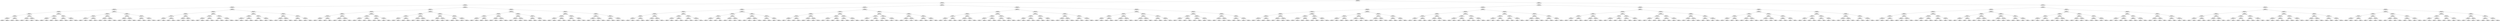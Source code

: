 ## [header material...]
## Command to get the layout: "dot -Teps thisfile > thisfile.eps"
graph "test"
{
node [shape="rectangle", fontsize=10, width=".2", height=".2", margin=0];
graph[fontsize=8];

n000 [label="clustersize = 14060
splitting feature:
((-0.35,0.216)-(0.419,-0.31))"] ;
n000 -- n001 ;
n001 [label="clustersize = 9290
splitting feature:
((0.023,0.714)-(0.171,-0.85))"] ;
n001 -- n002 ;
n002 [label="clustersize = 5878
splitting feature:
((0.0311,-0.34)-(-0.226,0.706))"] ;
n002 -- n003 ;
n003 [label="clustersize = 2165
splitting feature:
((-0.531,-0.432)-(-0.682,0.778))"] ;
n003 -- n004 ;
n004 [label="clustersize = 1302
splitting feature:
((0.0538,0.915)-(-0.331,-0.398))"] ;
n004 -- n005 ;
n005 [label="clustersize = 385
splitting feature:
((-0.391,-0.481)-(0.25,0.149))"] ;
n005 -- n006 ;
n006 [label="clustersize = 110
splitting feature:
((-0.436,-0.688)-(-0.501,-0.553))"] ;
n006 -- n007 ;
n007 [label="clustersize = 49
splitting feature:
((0.628,-0.915)-(0.925,0.49))"] ;
n007 -- n008 ;
n008 [label="clustersize = 33
splitting feature:
((0.864,-0.557)-(0.636,-0.342))"] ;
n008 -- n009 ;
n009 [label="clustersize = 6
pupil avg:
[ 0.41963342 -0.02359761]"] ;
n008 -- n010 ;
n010 [label="clustersize = 27
pupil avg:
[ 0.09155559 -0.01859539]"] ;
n007 -- n011 ;
n011 [label="clustersize = 16
splitting feature:
((0.809,0.166)-(0.31,-0.188))"] ;
n011 -- n012 ;
n012 [label="clustersize = 5
pupil avg:
[-0.23055712 -0.13265575]"] ;
n011 -- n013 ;
n013 [label="clustersize = 11
pupil avg:
[ 0.00812578 -0.18464006]"] ;
n006 -- n014 ;
n014 [label="clustersize = 61
splitting feature:
((0.575,-0.207)-(-0.484,-0.986))"] ;
n014 -- n015 ;
n015 [label="clustersize = 31
splitting feature:
((0.229,0.746)-(-0.93,0.914))"] ;
n015 -- n016 ;
n016 [label="clustersize = 21
pupil avg:
[ 0.33643324  0.09471929]"] ;
n015 -- n017 ;
n017 [label="clustersize = 10
pupil avg:
[ 0.52186281 -0.11434277]"] ;
n014 -- n018 ;
n018 [label="clustersize = 30
splitting feature:
((-0.0906,0.438)-(0.587,0.403))"] ;
n018 -- n019 ;
n019 [label="clustersize = 25
pupil avg:
[ 0.22210698 -0.01799617]"] ;
n018 -- n020 ;
n020 [label="clustersize = 5
pupil avg:
[-0.17480534 -0.14893663]"] ;
n005 -- n021 ;
n021 [label="clustersize = 275
splitting feature:
((-0.245,-0.205)-(0.133,-0.645))"] ;
n021 -- n022 ;
n022 [label="clustersize = 144
splitting feature:
((0.124,-0.954)-(0.862,-0.962))"] ;
n022 -- n023 ;
n023 [label="clustersize = 109
splitting feature:
((-0.0205,-0.898)-(0.03,0.171))"] ;
n023 -- n024 ;
n024 [label="clustersize = 16
pupil avg:
[-0.10898452 -0.00561875]"] ;
n023 -- n025 ;
n025 [label="clustersize = 93
pupil avg:
[ 0.22701057  0.07751517]"] ;
n022 -- n026 ;
n026 [label="clustersize = 35
splitting feature:
((-0.222,-0.997)-(0.306,0.871))"] ;
n026 -- n027 ;
n027 [label="clustersize = 12
pupil avg:
[ 0.28990057 -0.0270379 ]"] ;
n026 -- n028 ;
n028 [label="clustersize = 23
pupil avg:
[ 0.54740405  0.12760051]"] ;
n021 -- n029 ;
n029 [label="clustersize = 131
splitting feature:
((-0.213,-0.925)-(0.74,0.9))"] ;
n029 -- n030 ;
n030 [label="clustersize = 70
splitting feature:
((0.251,0.332)-(-0.979,-0.482))"] ;
n030 -- n031 ;
n031 [label="clustersize = 56
pupil avg:
[ 0.07988667  0.14890189]"] ;
n030 -- n032 ;
n032 [label="clustersize = 14
pupil avg:
[-0.17375091  0.07857894]"] ;
n029 -- n033 ;
n033 [label="clustersize = 61
splitting feature:
((-0.753,-0.966)-(-0.613,0.651))"] ;
n033 -- n034 ;
n034 [label="clustersize = 26
pupil avg:
[ 0.01318832  0.2131566 ]"] ;
n033 -- n035 ;
n035 [label="clustersize = 35
pupil avg:
[ 0.17265072  0.20848493]"] ;
n004 -- n036 ;
n036 [label="clustersize = 917
splitting feature:
((-0.98,0.952)-(-0.137,-0.997))"] ;
n036 -- n037 ;
n037 [label="clustersize = 290
splitting feature:
((-0.379,0.449)-(-0.707,-0.911))"] ;
n037 -- n038 ;
n038 [label="clustersize = 235
splitting feature:
((-0.777,-0.603)-(-0.352,0.723))"] ;
n038 -- n039 ;
n039 [label="clustersize = 72
splitting feature:
((-0.968,0.237)-(-0.123,-0.0843))"] ;
n039 -- n040 ;
n040 [label="clustersize = 19
pupil avg:
[ 0.19397338 -0.23146123]"] ;
n039 -- n041 ;
n041 [label="clustersize = 53
pupil avg:
[-0.14344029 -0.10181844]"] ;
n038 -- n042 ;
n042 [label="clustersize = 163
splitting feature:
((0.621,0.0774)-(-0.693,-0.534))"] ;
n042 -- n043 ;
n043 [label="clustersize = 48
pupil avg:
[ 0.12205594  0.09681273]"] ;
n042 -- n044 ;
n044 [label="clustersize = 115
pupil avg:
[ 0.2828734  -0.17775946]"] ;
n037 -- n045 ;
n045 [label="clustersize = 55
splitting feature:
((-0.997,0.957)-(-0.419,-0.682))"] ;
n045 -- n046 ;
n046 [label="clustersize = 15
splitting feature:
((0.252,0.621)-(-0.518,0.128))"] ;
n046 -- n047 ;
n047 [label="clustersize = 6
pupil avg:
[ 0.43394719  0.07500839]"] ;
n046 -- n048 ;
n048 [label="clustersize = 9
pupil avg:
[-0.1863     -0.05081893]"] ;
n045 -- n049 ;
n049 [label="clustersize = 40
splitting feature:
((0.799,-0.236)-(0.325,0.485))"] ;
n049 -- n050 ;
n050 [label="clustersize = 20
pupil avg:
[-0.46828878 -0.23152722]"] ;
n049 -- n051 ;
n051 [label="clustersize = 20
pupil avg:
[-0.15847045 -0.13919251]"] ;
n036 -- n052 ;
n052 [label="clustersize = 627
splitting feature:
((-0.0689,0.00864)-(-0.223,-0.374))"] ;
n052 -- n053 ;
n053 [label="clustersize = 297
splitting feature:
((-0.994,-0.171)-(0.39,0.339))"] ;
n053 -- n054 ;
n054 [label="clustersize = 131
splitting feature:
((-0.492,0.588)-(0.299,-0.79))"] ;
n054 -- n055 ;
n055 [label="clustersize = 68
pupil avg:
[-0.04386401 -0.13914188]"] ;
n054 -- n056 ;
n056 [label="clustersize = 63
pupil avg:
[-0.08512955 -0.00327104]"] ;
n053 -- n057 ;
n057 [label="clustersize = 166
splitting feature:
((0.346,-0.926)-(-0.839,-0.604))"] ;
n057 -- n058 ;
n058 [label="clustersize = 99
pupil avg:
[ 0.07155114  0.11388194]"] ;
n057 -- n059 ;
n059 [label="clustersize = 67
pupil avg:
[-0.06258593  0.0191529 ]"] ;
n052 -- n060 ;
n060 [label="clustersize = 330
splitting feature:
((-0.855,-0.997)-(0.372,-0.67))"] ;
n060 -- n061 ;
n061 [label="clustersize = 189
splitting feature:
((0.646,0.648)-(0.271,0.957))"] ;
n061 -- n062 ;
n062 [label="clustersize = 99
pupil avg:
[-0.34696818 -0.13657122]"] ;
n061 -- n063 ;
n063 [label="clustersize = 90
pupil avg:
[-0.17061937 -0.16210567]"] ;
n060 -- n064 ;
n064 [label="clustersize = 141
splitting feature:
((0.597,0.631)-(-0.471,-0.878))"] ;
n064 -- n065 ;
n065 [label="clustersize = 22
pupil avg:
[ 0.01920423  0.12928227]"] ;
n064 -- n066 ;
n066 [label="clustersize = 119
pupil avg:
[-0.1683431  -0.07457192]"] ;
n003 -- n067 ;
n067 [label="clustersize = 863
splitting feature:
((0.232,0.952)-(-0.869,-0.499))"] ;
n067 -- n068 ;
n068 [label="clustersize = 513
splitting feature:
((-0.839,-0.63)-(0.525,-0.322))"] ;
n068 -- n069 ;
n069 [label="clustersize = 119
splitting feature:
((0.964,0.703)-(0.462,0.244))"] ;
n069 -- n070 ;
n070 [label="clustersize = 32
splitting feature:
((0.0522,-0.611)-(0.0274,-0.955))"] ;
n070 -- n071 ;
n071 [label="clustersize = 13
splitting feature:
((-0.198,-0.274)-(0.036,0.404))"] ;
n071 -- n072 ;
n072 [label="clustersize = 9
pupil avg:
[ 0.00640599 -0.11712718]"] ;
n071 -- n073 ;
n073 [label="clustersize = 4
pupil avg:
[ 0.32801369  0.0480505 ]"] ;
n070 -- n074 ;
n074 [label="clustersize = 19
splitting feature:
((-0.401,0.557)-(-0.0544,0.346))"] ;
n074 -- n075 ;
n075 [label="clustersize = 12
pupil avg:
[-0.08449283 -0.16766473]"] ;
n074 -- n076 ;
n076 [label="clustersize = 7
pupil avg:
[-0.19885847 -0.15665492]"] ;
n069 -- n077 ;
n077 [label="clustersize = 87
splitting feature:
((-0.962,0.897)-(0.59,-0.189))"] ;
n077 -- n078 ;
n078 [label="clustersize = 50
splitting feature:
((0.356,-0.58)-(-0.119,0.53))"] ;
n078 -- n079 ;
n079 [label="clustersize = 4
pupil avg:
[-0.31510148 -0.0693262 ]"] ;
n078 -- n080 ;
n080 [label="clustersize = 46
pupil avg:
[ 0.35036372 -0.04755208]"] ;
n077 -- n081 ;
n081 [label="clustersize = 37
splitting feature:
((-0.205,0.395)-(-0.73,0.817))"] ;
n081 -- n082 ;
n082 [label="clustersize = 31
pupil avg:
[ 0.1004204   0.01341371]"] ;
n081 -- n083 ;
n083 [label="clustersize = 6
pupil avg:
[ 0.32494637  0.08134206]"] ;
n068 -- n084 ;
n084 [label="clustersize = 394
splitting feature:
((0.358,0.592)-(-0.28,0.114))"] ;
n084 -- n085 ;
n085 [label="clustersize = 205
splitting feature:
((0.183,-0.173)-(-0.681,-0.288))"] ;
n085 -- n086 ;
n086 [label="clustersize = 177
splitting feature:
((0.292,-0.413)-(-0.988,0.251))"] ;
n086 -- n087 ;
n087 [label="clustersize = 158
pupil avg:
[ 0.48940005  0.227416  ]"] ;
n086 -- n088 ;
n088 [label="clustersize = 19
pupil avg:
[ 0.26341665  0.0629996 ]"] ;
n085 -- n089 ;
n089 [label="clustersize = 28
splitting feature:
((-0.34,0.181)-(0.168,0.173))"] ;
n089 -- n090 ;
n090 [label="clustersize = 7
pupil avg:
[ 0.50079215  0.15534507]"] ;
n089 -- n091 ;
n091 [label="clustersize = 21
pupil avg:
[ 0.18392873  0.09728234]"] ;
n084 -- n092 ;
n092 [label="clustersize = 189
splitting feature:
((-0.111,-0.407)-(0.00708,0.637))"] ;
n092 -- n093 ;
n093 [label="clustersize = 57
splitting feature:
((0.356,-0.88)-(-0.682,0.745))"] ;
n093 -- n094 ;
n094 [label="clustersize = 7
pupil avg:
[-0.07760575  0.07422878]"] ;
n093 -- n095 ;
n095 [label="clustersize = 50
pupil avg:
[ 0.2396428   0.04041232]"] ;
n092 -- n096 ;
n096 [label="clustersize = 132
splitting feature:
((0.192,0.11)-(0.00788,0.988))"] ;
n096 -- n097 ;
n097 [label="clustersize = 87
pupil avg:
[ 0.23099734  0.14819988]"] ;
n096 -- n098 ;
n098 [label="clustersize = 45
pupil avg:
[ 0.45792885  0.08935623]"] ;
n067 -- n099 ;
n099 [label="clustersize = 350
splitting feature:
((-0.0404,-0.846)-(-0.134,0.118))"] ;
n099 -- n100 ;
n100 [label="clustersize = 62
splitting feature:
((-0.138,-0.566)-(-0.413,0.594))"] ;
n100 -- n101 ;
n101 [label="clustersize = 38
splitting feature:
((-0.266,0.0538)-(-0.832,0.499))"] ;
n101 -- n102 ;
n102 [label="clustersize = 27
splitting feature:
((0.0739,0.648)-(-0.00751,-0.639))"] ;
n102 -- n103 ;
n103 [label="clustersize = 15
pupil avg:
[-0.27202576 -0.09864085]"] ;
n102 -- n104 ;
n104 [label="clustersize = 12
pupil avg:
[-0.3694666  -0.00567365]"] ;
n101 -- n105 ;
n105 [label="clustersize = 11
splitting feature:
((0.0092,-0.291)-(-0.354,-0.324))"] ;
n105 -- n106 ;
n106 [label="clustersize = 6
pupil avg:
[ 0.11771226  0.00508639]"] ;
n105 -- n107 ;
n107 [label="clustersize = 5
pupil avg:
[-0.30929686 -0.09821561]"] ;
n100 -- n108 ;
n108 [label="clustersize = 24
splitting feature:
((-0.707,0.997)-(-0.73,-0.766))"] ;
n108 -- n109 ;
n109 [label="clustersize = 8
splitting feature:
((-0.719,0.659)-(-0.68,0.741))"] ;
n109 -- n110 ;
n110 [label="clustersize = 4
pupil avg:
[ 0.49668987 -0.09350259]"] ;
n109 -- n111 ;
n111 [label="clustersize = 4
pupil avg:
[ 0.21834996 -0.20589085]"] ;
n108 -- n112 ;
n112 [label="clustersize = 16
splitting feature:
((-0.509,0.388)-(-0.53,0.584))"] ;
n112 -- n113 ;
n113 [label="clustersize = 6
pupil avg:
[ 0.15485725 -0.07467678]"] ;
n112 -- n114 ;
n114 [label="clustersize = 10
pupil avg:
[-0.16475465 -0.13363913]"] ;
n099 -- n115 ;
n115 [label="clustersize = 288
splitting feature:
((0.214,0.722)-(-0.894,-0.783))"] ;
n115 -- n116 ;
n116 [label="clustersize = 151
splitting feature:
((-0.43,0.95)-(0.172,-0.0748))"] ;
n116 -- n117 ;
n117 [label="clustersize = 49
splitting feature:
((-0.911,0.865)-(-0.119,0.408))"] ;
n117 -- n118 ;
n118 [label="clustersize = 5
pupil avg:
[ 0.76312317 -0.13057185]"] ;
n117 -- n119 ;
n119 [label="clustersize = 44
pupil avg:
[ 0.35326734 -0.05249154]"] ;
n116 -- n120 ;
n120 [label="clustersize = 102
splitting feature:
((-0.964,-0.0526)-(0.491,0.65))"] ;
n120 -- n121 ;
n121 [label="clustersize = 79
pupil avg:
[ 0.04238452  0.00623289]"] ;
n120 -- n122 ;
n122 [label="clustersize = 23
pupil avg:
[ 0.41894939  0.1132239 ]"] ;
n115 -- n123 ;
n123 [label="clustersize = 137
splitting feature:
((-0.765,0.59)-(-0.783,-0.428))"] ;
n123 -- n124 ;
n124 [label="clustersize = 61
splitting feature:
((-0.341,0.339)-(-0.4,-0.662))"] ;
n124 -- n125 ;
n125 [label="clustersize = 51
pupil avg:
[ 0.18096199 -0.12193646]"] ;
n124 -- n126 ;
n126 [label="clustersize = 10
pupil avg:
[-0.04853899 -0.11363384]"] ;
n123 -- n127 ;
n127 [label="clustersize = 76
splitting feature:
((-0.333,0.44)-(-0.356,-0.723))"] ;
n127 -- n128 ;
n128 [label="clustersize = 46
pupil avg:
[ 0.09527091 -0.07067863]"] ;
n127 -- n129 ;
n129 [label="clustersize = 30
pupil avg:
[-0.14410952 -0.08725443]"] ;
n002 -- n130 ;
n130 [label="clustersize = 3713
splitting feature:
((-0.536,0.763)-(-0.0605,0.189))"] ;
n130 -- n131 ;
n131 [label="clustersize = 1141
splitting feature:
((-0.668,-0.503)-(0.171,0.528))"] ;
n131 -- n132 ;
n132 [label="clustersize = 357
splitting feature:
((-0.404,0.877)-(-0.494,-0.65))"] ;
n132 -- n133 ;
n133 [label="clustersize = 227
splitting feature:
((0.358,0.356)-(0.673,-0.943))"] ;
n133 -- n134 ;
n134 [label="clustersize = 105
splitting feature:
((-0.0152,0.704)-(0.0798,-0.0458))"] ;
n134 -- n135 ;
n135 [label="clustersize = 68
splitting feature:
((0.165,0.62)-(-0.945,0.922))"] ;
n135 -- n136 ;
n136 [label="clustersize = 24
pupil avg:
[ 0.26494831 -0.22474586]"] ;
n135 -- n137 ;
n137 [label="clustersize = 44
pupil avg:
[ 0.58487669 -0.19802345]"] ;
n134 -- n138 ;
n138 [label="clustersize = 37
splitting feature:
((-0.115,0.249)-(-0.128,0.171))"] ;
n138 -- n139 ;
n139 [label="clustersize = 20
pupil avg:
[ 0.32783631 -0.17276888]"] ;
n138 -- n140 ;
n140 [label="clustersize = 17
pupil avg:
[-0.01806999 -0.11174759]"] ;
n133 -- n141 ;
n141 [label="clustersize = 122
splitting feature:
((-0.303,0.817)-(-0.416,-0.42))"] ;
n141 -- n142 ;
n142 [label="clustersize = 93
splitting feature:
((-0.0255,0.882)-(-0.243,-0.275))"] ;
n142 -- n143 ;
n143 [label="clustersize = 33
pupil avg:
[ 0.66204236 -0.22744575]"] ;
n142 -- n144 ;
n144 [label="clustersize = 60
pupil avg:
[ 0.55379168 -0.23523437]"] ;
n141 -- n145 ;
n145 [label="clustersize = 29
splitting feature:
((-0.389,-0.681)-(-0.666,-0.374))"] ;
n145 -- n146 ;
n146 [label="clustersize = 12
pupil avg:
[ 0.24958057 -0.23434654]"] ;
n145 -- n147 ;
n147 [label="clustersize = 17
pupil avg:
[ 0.47150624 -0.18759727]"] ;
n132 -- n148 ;
n148 [label="clustersize = 130
splitting feature:
((-0.0487,-0.0229)-(0.361,0.719))"] ;
n148 -- n149 ;
n149 [label="clustersize = 91
splitting feature:
((-0.489,0.304)-(-0.0236,0.345))"] ;
n149 -- n150 ;
n150 [label="clustersize = 69
splitting feature:
((0.925,-0.511)-(-0.251,-0.964))"] ;
n150 -- n151 ;
n151 [label="clustersize = 5
pupil avg:
[ 0.43559774 -0.28058608]"] ;
n150 -- n152 ;
n152 [label="clustersize = 64
pupil avg:
[-0.01406373 -0.19375139]"] ;
n149 -- n153 ;
n153 [label="clustersize = 22
splitting feature:
((-0.077,-0.911)-(0.876,-0.443))"] ;
n153 -- n154 ;
n154 [label="clustersize = 17
pupil avg:
[ 0.21040911 -0.08148684]"] ;
n153 -- n155 ;
n155 [label="clustersize = 5
pupil avg:
[ 0.60320591 -0.12624633]"] ;
n148 -- n156 ;
n156 [label="clustersize = 39
splitting feature:
((0.844,0.439)-(0.396,-0.404))"] ;
n156 -- n157 ;
n157 [label="clustersize = 24
splitting feature:
((-0.482,-0.97)-(-0.0856,0.71))"] ;
n157 -- n158 ;
n158 [label="clustersize = 13
pupil avg:
[-0.40015341 -0.28978584]"] ;
n157 -- n159 ;
n159 [label="clustersize = 11
pupil avg:
[-0.1990438 -0.2081032]"] ;
n156 -- n160 ;
n160 [label="clustersize = 15
splitting feature:
((-0.427,-0.788)-(0.108,0.787))"] ;
n160 -- n161 ;
n161 [label="clustersize = 9
pupil avg:
[ 0.03342626 -0.27960104]"] ;
n160 -- n162 ;
n162 [label="clustersize = 6
pupil avg:
[ 0.02785805  0.08123531]"] ;
n131 -- n163 ;
n163 [label="clustersize = 784
splitting feature:
((-0.97,0.466)-(0.372,-0.959))"] ;
n163 -- n164 ;
n164 [label="clustersize = 593
splitting feature:
((-0.353,-0.0854)-(-0.44,0.913))"] ;
n164 -- n165 ;
n165 [label="clustersize = 264
splitting feature:
((-0.145,0.972)-(-0.379,-0.814))"] ;
n165 -- n166 ;
n166 [label="clustersize = 213
splitting feature:
((-0.469,-0.672)-(-0.91,0.87))"] ;
n166 -- n167 ;
n167 [label="clustersize = 56
pupil avg:
[ 0.2167628  -0.07606341]"] ;
n166 -- n168 ;
n168 [label="clustersize = 157
pupil avg:
[ 0.44554067 -0.12761124]"] ;
n165 -- n169 ;
n169 [label="clustersize = 51
splitting feature:
((-0.306,-0.997)-(0.103,0.985))"] ;
n169 -- n170 ;
n170 [label="clustersize = 30
pupil avg:
[-0.04829526 -0.21988105]"] ;
n169 -- n171 ;
n171 [label="clustersize = 21
pupil avg:
[ 0.39053085 -0.19452208]"] ;
n164 -- n172 ;
n172 [label="clustersize = 329
splitting feature:
((-0.802,0.807)-(-0.987,0.566))"] ;
n172 -- n173 ;
n173 [label="clustersize = 181
splitting feature:
((0.613,0.947)-(-0.901,0.639))"] ;
n173 -- n174 ;
n174 [label="clustersize = 57
pupil avg:
[ 0.51904993  0.11774451]"] ;
n173 -- n175 ;
n175 [label="clustersize = 124
pupil avg:
[ 0.55672893 -0.1345842 ]"] ;
n172 -- n176 ;
n176 [label="clustersize = 148
splitting feature:
((0.0988,0.452)-(0.882,0.847))"] ;
n176 -- n177 ;
n177 [label="clustersize = 138
pupil avg:
[ 0.55207097 -0.1865866 ]"] ;
n176 -- n178 ;
n178 [label="clustersize = 10
pupil avg:
[ 0.22838692 -0.20107069]"] ;
n163 -- n179 ;
n179 [label="clustersize = 191
splitting feature:
((-0.837,-0.128)-(0.1,0.0603))"] ;
n179 -- n180 ;
n180 [label="clustersize = 36
splitting feature:
((-0.48,0.89)-(-0.8,0.457))"] ;
n180 -- n181 ;
n181 [label="clustersize = 16
splitting feature:
((0.69,0.252)-(0.54,0.445))"] ;
n181 -- n182 ;
n182 [label="clustersize = 4
pupil avg:
[ 0.43736164  0.05978512]"] ;
n181 -- n183 ;
n183 [label="clustersize = 12
pupil avg:
[ 0.59754862 -0.12948616]"] ;
n180 -- n184 ;
n184 [label="clustersize = 20
splitting feature:
((-0.158,0.731)-(-0.612,-0.222))"] ;
n184 -- n185 ;
n185 [label="clustersize = 16
pupil avg:
[ 0.37736769 -0.09027669]"] ;
n184 -- n186 ;
n186 [label="clustersize = 4
pupil avg:
[-0.33573289 -0.17784177]"] ;
n179 -- n187 ;
n187 [label="clustersize = 155
splitting feature:
((0.923,0.543)-(-0.69,0.997))"] ;
n187 -- n188 ;
n188 [label="clustersize = 42
splitting feature:
((-0.418,0.784)-(0.466,0.217))"] ;
n188 -- n189 ;
n189 [label="clustersize = 30
pupil avg:
[ 0.56299956  0.22490804]"] ;
n188 -- n190 ;
n190 [label="clustersize = 12
pupil avg:
[ 0.1217035   0.21136206]"] ;
n187 -- n191 ;
n191 [label="clustersize = 113
splitting feature:
((0.585,0.0238)-(0.448,-0.701))"] ;
n191 -- n192 ;
n192 [label="clustersize = 68
pupil avg:
[ 0.65014694  0.11460456]"] ;
n191 -- n193 ;
n193 [label="clustersize = 45
pupil avg:
[ 0.50249373  0.00190968]"] ;
n130 -- n194 ;
n194 [label="clustersize = 2572
splitting feature:
((0.204,-0.35)-(-0.286,-0.675))"] ;
n194 -- n195 ;
n195 [label="clustersize = 1245
splitting feature:
((-0.0926,-0.73)-(0.464,0.892))"] ;
n195 -- n196 ;
n196 [label="clustersize = 653
splitting feature:
((0.273,0.201)-(-0.55,-0.152))"] ;
n196 -- n197 ;
n197 [label="clustersize = 394
splitting feature:
((-0.0701,0.815)-(0.149,0.172))"] ;
n197 -- n198 ;
n198 [label="clustersize = 86
splitting feature:
((-0.0608,-0.729)-(-0.161,0.91))"] ;
n198 -- n199 ;
n199 [label="clustersize = 24
pupil avg:
[ 0.15273369 -0.02182749]"] ;
n198 -- n200 ;
n200 [label="clustersize = 62
pupil avg:
[ 0.3469133  -0.03703585]"] ;
n197 -- n201 ;
n201 [label="clustersize = 308
splitting feature:
((0.884,0.822)-(-0.78,0.172))"] ;
n201 -- n202 ;
n202 [label="clustersize = 58
pupil avg:
[ 0.18089085  0.14054225]"] ;
n201 -- n203 ;
n203 [label="clustersize = 250
pupil avg:
[ 0.11659121 -0.0113807 ]"] ;
n196 -- n204 ;
n204 [label="clustersize = 259
splitting feature:
((-0.161,-0.361)-(0.548,0.466))"] ;
n204 -- n205 ;
n205 [label="clustersize = 230
splitting feature:
((-0.272,0.92)-(0.395,0.144))"] ;
n205 -- n206 ;
n206 [label="clustersize = 158
pupil avg:
[ 0.37081265 -0.1245445 ]"] ;
n205 -- n207 ;
n207 [label="clustersize = 72
pupil avg:
[ 0.16133791 -0.08221057]"] ;
n204 -- n208 ;
n208 [label="clustersize = 29
splitting feature:
((-0.786,-0.817)-(-0.842,-0.568))"] ;
n208 -- n209 ;
n209 [label="clustersize = 6
pupil avg:
[ 0.50168651  0.13897908]"] ;
n208 -- n210 ;
n210 [label="clustersize = 23
pupil avg:
[ 0.02061895 -0.01633643]"] ;
n195 -- n211 ;
n211 [label="clustersize = 592
splitting feature:
((0.194,0.245)-(-0.362,0.564))"] ;
n211 -- n212 ;
n212 [label="clustersize = 319
splitting feature:
((0.851,-0.03)-(0.656,0.869))"] ;
n212 -- n213 ;
n213 [label="clustersize = 105
splitting feature:
((0.105,0.154)-(-0.203,0.769))"] ;
n213 -- n214 ;
n214 [label="clustersize = 83
pupil avg:
[ 0.16211549  0.07687473]"] ;
n213 -- n215 ;
n215 [label="clustersize = 22
pupil avg:
[ 0.44756608  0.02167173]"] ;
n212 -- n216 ;
n216 [label="clustersize = 214
splitting feature:
((0.151,-0.478)-(-0.763,0.389))"] ;
n216 -- n217 ;
n217 [label="clustersize = 109
pupil avg:
[ 0.36594688  0.19705642]"] ;
n216 -- n218 ;
n218 [label="clustersize = 105
pupil avg:
[ 0.4688771   0.04905157]"] ;
n211 -- n219 ;
n219 [label="clustersize = 273
splitting feature:
((-0.993,-0.0544)-(0.747,0.34))"] ;
n219 -- n220 ;
n220 [label="clustersize = 152
splitting feature:
((0.456,0.297)-(0.912,0.694))"] ;
n220 -- n221 ;
n221 [label="clustersize = 129
pupil avg:
[ 0.51398548 -0.0938933 ]"] ;
n220 -- n222 ;
n222 [label="clustersize = 23
pupil avg:
[ 0.22238788 -0.14655741]"] ;
n219 -- n223 ;
n223 [label="clustersize = 121
splitting feature:
((-0.874,0.255)-(1,0.967))"] ;
n223 -- n224 ;
n224 [label="clustersize = 63
pupil avg:
[ 0.5129721 -0.0090793]"] ;
n223 -- n225 ;
n225 [label="clustersize = 58
pupil avg:
[ 0.50635703  0.13566043]"] ;
n194 -- n226 ;
n226 [label="clustersize = 1327
splitting feature:
((-0.402,-0.382)-(-0.161,0.72))"] ;
n226 -- n227 ;
n227 [label="clustersize = 483
splitting feature:
((0.934,0.525)-(0.734,-0.638))"] ;
n227 -- n228 ;
n228 [label="clustersize = 190
splitting feature:
((0.646,0.416)-(-0.878,0.938))"] ;
n228 -- n229 ;
n229 [label="clustersize = 75
splitting feature:
((-0.357,0.976)-(0.997,-0.601))"] ;
n229 -- n230 ;
n230 [label="clustersize = 52
pupil avg:
[-0.08259603 -0.16229113]"] ;
n229 -- n231 ;
n231 [label="clustersize = 23
pupil avg:
[-0.36008943 -0.22358901]"] ;
n228 -- n232 ;
n232 [label="clustersize = 115
splitting feature:
((-0.44,-0.568)-(-0.836,0.89))"] ;
n232 -- n233 ;
n233 [label="clustersize = 74
pupil avg:
[ 0.00302462 -0.20364723]"] ;
n232 -- n234 ;
n234 [label="clustersize = 41
pupil avg:
[ 0.15590106 -0.15112881]"] ;
n227 -- n235 ;
n235 [label="clustersize = 293
splitting feature:
((-0.774,-0.903)-(0.208,0.0703))"] ;
n235 -- n236 ;
n236 [label="clustersize = 92
splitting feature:
((-0.415,0.366)-(-0.21,-0.261))"] ;
n236 -- n237 ;
n237 [label="clustersize = 43
pupil avg:
[ 0.17215206 -0.18504441]"] ;
n236 -- n238 ;
n238 [label="clustersize = 49
pupil avg:
[ 0.01909073 -0.12897211]"] ;
n235 -- n239 ;
n239 [label="clustersize = 201
splitting feature:
((-0.788,-0.649)-(0.276,0.92))"] ;
n239 -- n240 ;
n240 [label="clustersize = 92
pupil avg:
[ 0.02270181 -0.08697768]"] ;
n239 -- n241 ;
n241 [label="clustersize = 109
pupil avg:
[ 0.07377293  0.0241673 ]"] ;
n226 -- n242 ;
n242 [label="clustersize = 844
splitting feature:
((0.415,0.0362)-(-0.274,0.82))"] ;
n242 -- n243 ;
n243 [label="clustersize = 127
splitting feature:
((-0.0834,0.408)-(-0.131,-0.0549))"] ;
n243 -- n244 ;
n244 [label="clustersize = 48
splitting feature:
((-0.937,-0.0996)-(0.0797,-0.909))"] ;
n244 -- n245 ;
n245 [label="clustersize = 24
pupil avg:
[ 0.13903936 -0.03500187]"] ;
n244 -- n246 ;
n246 [label="clustersize = 24
pupil avg:
[ 0.27101026  0.13023604]"] ;
n243 -- n247 ;
n247 [label="clustersize = 79
splitting feature:
((-0.414,0.947)-(-0.313,0.0614))"] ;
n247 -- n248 ;
n248 [label="clustersize = 5
pupil avg:
[ 0.48806272 -0.08753641]"] ;
n247 -- n249 ;
n249 [label="clustersize = 74
pupil avg:
[ 0.04454868  0.01634944]"] ;
n242 -- n250 ;
n250 [label="clustersize = 717
splitting feature:
((-0.293,-0.0889)-(-0.0762,0.313))"] ;
n250 -- n251 ;
n251 [label="clustersize = 262
splitting feature:
((-0.33,0.489)-(0.0103,-0.192))"] ;
n251 -- n252 ;
n252 [label="clustersize = 180
pupil avg:
[ 0.21807535 -0.13234673]"] ;
n251 -- n253 ;
n253 [label="clustersize = 82
pupil avg:
[ 0.05705285 -0.10547063]"] ;
n250 -- n254 ;
n254 [label="clustersize = 455
splitting feature:
((-0.311,-0.415)-(0.495,-0.883))"] ;
n254 -- n255 ;
n255 [label="clustersize = 380
pupil avg:
[ 0.26763315 -0.07619675]"] ;
n254 -- n256 ;
n256 [label="clustersize = 75
pupil avg:
[ 0.50809228 -0.01813622]"] ;
n001 -- n257 ;
n257 [label="clustersize = 3412
splitting feature:
((0.982,0.882)-(-0.246,0.88))"] ;
n257 -- n258 ;
n258 [label="clustersize = 832
splitting feature:
((-0.484,0.823)-(-0.773,0.00479))"] ;
n258 -- n259 ;
n259 [label="clustersize = 216
splitting feature:
((-0.642,0.872)-(0.598,-0.316))"] ;
n259 -- n260 ;
n260 [label="clustersize = 127
splitting feature:
((-0.144,-0.802)-(-0.429,0.444))"] ;
n260 -- n261 ;
n261 [label="clustersize = 83
splitting feature:
((-0.657,0.724)-(0.391,-0.0336))"] ;
n261 -- n262 ;
n262 [label="clustersize = 60
splitting feature:
((0.193,0.564)-(0.577,0.867))"] ;
n262 -- n263 ;
n263 [label="clustersize = 17
splitting feature:
((0.846,-0.373)-(-0.173,0.591))"] ;
n263 -- n264 ;
n264 [label="clustersize = 4
pupil avg:
[ 0.29343101  0.06859756]"] ;
n263 -- n265 ;
n265 [label="clustersize = 13
pupil avg:
[-0.01374483 -0.13921194]"] ;
n262 -- n266 ;
n266 [label="clustersize = 43
splitting feature:
((0.044,-0.734)-(-0.253,-0.813))"] ;
n266 -- n267 ;
n267 [label="clustersize = 12
pupil avg:
[-0.00401174 -0.12926537]"] ;
n266 -- n268 ;
n268 [label="clustersize = 31
pupil avg:
[-0.15189189 -0.23768904]"] ;
n261 -- n269 ;
n269 [label="clustersize = 23
splitting feature:
((-0.337,-0.107)-(-0.0653,-0.53))"] ;
n269 -- n270 ;
n270 [label="clustersize = 12
splitting feature:
((-0.77,-0.19)-(-0.173,0.557))"] ;
n270 -- n271 ;
n271 [label="clustersize = 4
pupil avg:
[ 0.2399235 -0.1035938]"] ;
n270 -- n272 ;
n272 [label="clustersize = 8
pupil avg:
[-0.15465699 -0.01837735]"] ;
n269 -- n273 ;
n273 [label="clustersize = 11
splitting feature:
((0.593,0.838)-(-0.779,-0.506))"] ;
n273 -- n274 ;
n274 [label="clustersize = 4
pupil avg:
[-0.30470502  0.04256512]"] ;
n273 -- n275 ;
n275 [label="clustersize = 7
pupil avg:
[-0.49643166 -0.12164906]"] ;
n260 -- n276 ;
n276 [label="clustersize = 44
splitting feature:
((0.333,0.888)-(0.227,0.091))"] ;
n276 -- n277 ;
n277 [label="clustersize = 21
splitting feature:
((0.296,0.484)-(-0.835,-0.435))"] ;
n277 -- n278 ;
n278 [label="clustersize = 9
splitting feature:
((0.231,-0.701)-(-0.8,0.206))"] ;
n278 -- n279 ;
n279 [label="clustersize = 5
pupil avg:
[-0.01792264 -0.13287253]"] ;
n278 -- n280 ;
n280 [label="clustersize = 4
pupil avg:
[-0.1955557 -0.2963523]"] ;
n277 -- n281 ;
n281 [label="clustersize = 12
splitting feature:
((-0.0728,0.361)-(-0.149,0.736))"] ;
n281 -- n282 ;
n282 [label="clustersize = 7
pupil avg:
[ 0.21883252 -0.28424139]"] ;
n281 -- n283 ;
n283 [label="clustersize = 5
pupil avg:
[ 0.03309198 -0.22273696]"] ;
n276 -- n284 ;
n284 [label="clustersize = 23
splitting feature:
((0.00472,0.776)-(0.954,-0.371))"] ;
n284 -- n285 ;
n285 [label="clustersize = 8
splitting feature:
((-0.0763,0.329)-(-0.473,0.683))"] ;
n285 -- n286 ;
n286 [label="clustersize = 4
pupil avg:
[ 0.32264987 -0.12578493]"] ;
n285 -- n287 ;
n287 [label="clustersize = 4
pupil avg:
[ 0.00714765 -0.10221296]"] ;
n284 -- n288 ;
n288 [label="clustersize = 15
splitting feature:
((0.498,-0.314)-(-0.0584,0.692))"] ;
n288 -- n289 ;
n289 [label="clustersize = 8
pupil avg:
[ 0.34313147 -0.24112862]"] ;
n288 -- n290 ;
n290 [label="clustersize = 7
pupil avg:
[ 0.46102081 -0.18839561]"] ;
n259 -- n291 ;
n291 [label="clustersize = 89
splitting feature:
((-0.394,0.321)-(-0.264,-0.0881))"] ;
n291 -- n292 ;
n292 [label="clustersize = 32
splitting feature:
((0.0459,-0.744)-(-0.352,0.534))"] ;
n292 -- n293 ;
n293 [label="clustersize = 16
splitting feature:
((-0.436,-0.793)-(0.221,0.138))"] ;
n293 -- n294 ;
n294 [label="clustersize = 8
splitting feature:
((-0.0446,-0.946)-(-0.423,0.578))"] ;
n294 -- n295 ;
n295 [label="clustersize = 4
pupil avg:
[-0.1439951   0.15870098]"] ;
n294 -- n296 ;
n296 [label="clustersize = 4
pupil avg:
[ 0.0427393   0.18662437]"] ;
n293 -- n297 ;
n297 [label="clustersize = 8
splitting feature:
((0.909,-0.395)-(-0.896,0.749))"] ;
n297 -- n298 ;
n298 [label="clustersize = 4
pupil avg:
[-0.39425287  0.14252874]"] ;
n297 -- n299 ;
n299 [label="clustersize = 4
pupil avg:
[-0.14895833  0.115625  ]"] ;
n292 -- n300 ;
n300 [label="clustersize = 16
splitting feature:
((0.753,0.713)-(-0.888,-0.768))"] ;
n300 -- n301 ;
n301 [label="clustersize = 8
splitting feature:
((0.559,-0.85)-(-0.185,-0.735))"] ;
n301 -- n302 ;
n302 [label="clustersize = 4
pupil avg:
[ 0.25047348  0.22545355]"] ;
n301 -- n303 ;
n303 [label="clustersize = 4
pupil avg:
[ 0.00101215  0.10140736]"] ;
n300 -- n304 ;
n304 [label="clustersize = 8
splitting feature:
((0.909,-0.198)-(0.723,0.906))"] ;
n304 -- n305 ;
n305 [label="clustersize = 4
pupil avg:
[ 0.43077201 -0.2700938 ]"] ;
n304 -- n306 ;
n306 [label="clustersize = 4
pupil avg:
[ 0.21294829 -0.1156061 ]"] ;
n291 -- n307 ;
n307 [label="clustersize = 57
splitting feature:
((-0.182,-0.876)-(-0.342,0.468))"] ;
n307 -- n308 ;
n308 [label="clustersize = 38
splitting feature:
((-0.551,-0.367)-(0.454,0.818))"] ;
n308 -- n309 ;
n309 [label="clustersize = 25
splitting feature:
((-0.685,0.636)-(-0.995,-0.0347))"] ;
n309 -- n310 ;
n310 [label="clustersize = 11
pupil avg:
[-0.57368173  0.07349245]"] ;
n309 -- n311 ;
n311 [label="clustersize = 14
pupil avg:
[-0.32450667 -0.00277855]"] ;
n308 -- n312 ;
n312 [label="clustersize = 13
splitting feature:
((-0.686,0.685)-(0.8,0.000572))"] ;
n312 -- n313 ;
n313 [label="clustersize = 5
pupil avg:
[-0.21438009 -0.12891463]"] ;
n312 -- n314 ;
n314 [label="clustersize = 8
pupil avg:
[-0.10375374  0.08559261]"] ;
n307 -- n315 ;
n315 [label="clustersize = 19
splitting feature:
((-0.656,-0.897)-(-0.347,0.596))"] ;
n315 -- n316 ;
n316 [label="clustersize = 9
splitting feature:
((0.207,-0.213)-(-0.181,0.537))"] ;
n316 -- n317 ;
n317 [label="clustersize = 5
pupil avg:
[-0.14591592  0.05984985]"] ;
n316 -- n318 ;
n318 [label="clustersize = 4
pupil avg:
[ 0.00633641 -0.02943548]"] ;
n315 -- n319 ;
n319 [label="clustersize = 10
splitting feature:
((0.51,0.423)-(0.561,0.205))"] ;
n319 -- n320 ;
n320 [label="clustersize = 5
pupil avg:
[ 0.18508822  0.1251951 ]"] ;
n319 -- n321 ;
n321 [label="clustersize = 5
pupil avg:
[-0.02879396  0.33685363]"] ;
n258 -- n322 ;
n322 [label="clustersize = 616
splitting feature:
((-0.441,-0.676)-(0.0563,0.668))"] ;
n322 -- n323 ;
n323 [label="clustersize = 432
splitting feature:
((-0.421,-0.911)-(-0.767,0.264))"] ;
n323 -- n324 ;
n324 [label="clustersize = 287
splitting feature:
((0.67,0.878)-(-0.306,-0.394))"] ;
n324 -- n325 ;
n325 [label="clustersize = 26
splitting feature:
((0.423,-0.791)-(-0.465,-0.251))"] ;
n325 -- n326 ;
n326 [label="clustersize = 11
splitting feature:
((0.0919,-0.359)-(0.693,-0.767))"] ;
n326 -- n327 ;
n327 [label="clustersize = 7
pupil avg:
[-0.16295023  0.11126033]"] ;
n326 -- n328 ;
n328 [label="clustersize = 4
pupil avg:
[ 0.27108207  0.12969013]"] ;
n325 -- n329 ;
n329 [label="clustersize = 15
splitting feature:
((-0.432,0.0935)-(-0.256,-0.571))"] ;
n329 -- n330 ;
n330 [label="clustersize = 10
pupil avg:
[-0.2113382   0.18601657]"] ;
n329 -- n331 ;
n331 [label="clustersize = 5
pupil avg:
[-0.34420168 -0.11058824]"] ;
n324 -- n332 ;
n332 [label="clustersize = 261
splitting feature:
((0.108,0.519)-(-0.797,0.333))"] ;
n332 -- n333 ;
n333 [label="clustersize = 123
splitting feature:
((0.535,-0.023)-(-0.68,-0.213))"] ;
n333 -- n334 ;
n334 [label="clustersize = 26
pupil avg:
[-0.26584865  0.04653428]"] ;
n333 -- n335 ;
n335 [label="clustersize = 97
pupil avg:
[-0.46057585 -0.07158888]"] ;
n332 -- n336 ;
n336 [label="clustersize = 138
splitting feature:
((0.321,0.676)-(-0.836,0.247))"] ;
n336 -- n337 ;
n337 [label="clustersize = 5
pupil avg:
[-0.0637383  -0.09864205]"] ;
n336 -- n338 ;
n338 [label="clustersize = 133
pupil avg:
[-0.41222174 -0.2126552 ]"] ;
n323 -- n339 ;
n339 [label="clustersize = 145
splitting feature:
((-0.3,0.77)-(0.994,-0.0109))"] ;
n339 -- n340 ;
n340 [label="clustersize = 82
splitting feature:
((-0.959,0.66)-(0.229,-0.979))"] ;
n340 -- n341 ;
n341 [label="clustersize = 27
splitting feature:
((0.692,0.914)-(-0.522,0.838))"] ;
n341 -- n342 ;
n342 [label="clustersize = 6
pupil avg:
[-0.21992744 -0.14917145]"] ;
n341 -- n343 ;
n343 [label="clustersize = 21
pupil avg:
[ 0.203462   -0.11821626]"] ;
n340 -- n344 ;
n344 [label="clustersize = 55
splitting feature:
((0.869,0.889)-(0.293,0.989))"] ;
n344 -- n345 ;
n345 [label="clustersize = 23
pupil avg:
[-0.29113085 -0.08537774]"] ;
n344 -- n346 ;
n346 [label="clustersize = 32
pupil avg:
[-0.1267983  -0.07849611]"] ;
n339 -- n347 ;
n347 [label="clustersize = 63
splitting feature:
((0.869,-0.622)-(-0.542,-0.577))"] ;
n347 -- n348 ;
n348 [label="clustersize = 9
splitting feature:
((0.454,-0.706)-(-0.159,-0.31))"] ;
n348 -- n349 ;
n349 [label="clustersize = 4
pupil avg:
[-0.17739949  0.41272048]"] ;
n348 -- n350 ;
n350 [label="clustersize = 5
pupil avg:
[-0.49648621 -0.0920863 ]"] ;
n347 -- n351 ;
n351 [label="clustersize = 54
splitting feature:
((0.111,-0.222)-(-0.989,0.833))"] ;
n351 -- n352 ;
n352 [label="clustersize = 49
pupil avg:
[-0.28368145 -0.17033052]"] ;
n351 -- n353 ;
n353 [label="clustersize = 5
pupil avg:
[ 0.16789635 -0.26370495]"] ;
n322 -- n354 ;
n354 [label="clustersize = 184
splitting feature:
((0.883,0.538)-(-0.215,0.905))"] ;
n354 -- n355 ;
n355 [label="clustersize = 135
splitting feature:
((-0.853,0.52)-(0.18,0.301))"] ;
n355 -- n356 ;
n356 [label="clustersize = 24
splitting feature:
((-0.0682,0.222)-(0.0407,0.887))"] ;
n356 -- n357 ;
n357 [label="clustersize = 15
splitting feature:
((-0.449,-0.731)-(-0.771,0.26))"] ;
n357 -- n358 ;
n358 [label="clustersize = 4
pupil avg:
[-0.22387807  0.02383545]"] ;
n357 -- n359 ;
n359 [label="clustersize = 11
pupil avg:
[-0.10965426  0.12566626]"] ;
n356 -- n360 ;
n360 [label="clustersize = 9
splitting feature:
((-0.4,0.245)-(-0.749,-0.828))"] ;
n360 -- n361 ;
n361 [label="clustersize = 4
pupil avg:
[ 0.33327381 -0.25553571]"] ;
n360 -- n362 ;
n362 [label="clustersize = 5
pupil avg:
[-0.17323837 -0.10088065]"] ;
n355 -- n363 ;
n363 [label="clustersize = 111
splitting feature:
((-0.757,-0.302)-(0.000589,0.0962))"] ;
n363 -- n364 ;
n364 [label="clustersize = 76
splitting feature:
((-0.631,-0.411)-(0.269,-0.167))"] ;
n364 -- n365 ;
n365 [label="clustersize = 33
pupil avg:
[-0.40191916  0.04996353]"] ;
n364 -- n366 ;
n366 [label="clustersize = 43
pupil avg:
[-0.26624007  0.09331516]"] ;
n363 -- n367 ;
n367 [label="clustersize = 35
splitting feature:
((0.511,0.124)-(0.908,-0.556))"] ;
n367 -- n368 ;
n368 [label="clustersize = 31
pupil avg:
[-0.21757168  0.11861456]"] ;
n367 -- n369 ;
n369 [label="clustersize = 4
pupil avg:
[ 0.07073774  0.24741341]"] ;
n354 -- n370 ;
n370 [label="clustersize = 49
splitting feature:
((-0.63,-0.362)-(-0.993,0.0492))"] ;
n370 -- n371 ;
n371 [label="clustersize = 18
splitting feature:
((-0.585,-0.138)-(0.154,0.319))"] ;
n371 -- n372 ;
n372 [label="clustersize = 8
splitting feature:
((-0.133,0.926)-(0.682,0.649))"] ;
n372 -- n373 ;
n373 [label="clustersize = 4
pupil avg:
[-0.35968045  0.02565789]"] ;
n372 -- n374 ;
n374 [label="clustersize = 4
pupil avg:
[-0.06428571  0.00879282]"] ;
n371 -- n375 ;
n375 [label="clustersize = 10
splitting feature:
((0.0896,0.571)-(0.0433,-0.14))"] ;
n375 -- n376 ;
n376 [label="clustersize = 4
pupil avg:
[ 0.23177877  0.28615581]"] ;
n375 -- n377 ;
n377 [label="clustersize = 6
pupil avg:
[ 0.01571386  0.11721534]"] ;
n370 -- n378 ;
n378 [label="clustersize = 31
splitting feature:
((-0.582,0.489)-(0.0638,-0.255))"] ;
n378 -- n379 ;
n379 [label="clustersize = 9
splitting feature:
((0.589,0.887)-(-0.543,0.165))"] ;
n379 -- n380 ;
n380 [label="clustersize = 5
pupil avg:
[ 0.08042192 -0.01907558]"] ;
n379 -- n381 ;
n381 [label="clustersize = 4
pupil avg:
[-0.06470588 -0.16788049]"] ;
n378 -- n382 ;
n382 [label="clustersize = 22
splitting feature:
((0.099,-0.406)-(0.153,-0.757))"] ;
n382 -- n383 ;
n383 [label="clustersize = 16
pupil avg:
[-0.17984486 -0.05116041]"] ;
n382 -- n384 ;
n384 [label="clustersize = 6
pupil avg:
[-0.04779583  0.02267074]"] ;
n257 -- n385 ;
n385 [label="clustersize = 2580
splitting feature:
((0.0371,0.282)-(0.0281,-0.642))"] ;
n385 -- n386 ;
n386 [label="clustersize = 1345
splitting feature:
((0.146,0.0501)-(-0.377,0.801))"] ;
n386 -- n387 ;
n387 [label="clustersize = 783
splitting feature:
((0.306,0.738)-(-0.298,0.288))"] ;
n387 -- n388 ;
n388 [label="clustersize = 130
splitting feature:
((-0.915,-0.798)-(-0.566,0.177))"] ;
n388 -- n389 ;
n389 [label="clustersize = 37
splitting feature:
((0.863,0.0188)-(0.771,-0.631))"] ;
n389 -- n390 ;
n390 [label="clustersize = 16
splitting feature:
((0.327,-0.279)-(-0.673,0.196))"] ;
n390 -- n391 ;
n391 [label="clustersize = 6
pupil avg:
[ 0.3656142  0.1908795]"] ;
n390 -- n392 ;
n392 [label="clustersize = 10
pupil avg:
[ 0.7158197   0.18107882]"] ;
n389 -- n393 ;
n393 [label="clustersize = 21
splitting feature:
((-0.388,-0.631)-(-0.19,0.12))"] ;
n393 -- n394 ;
n394 [label="clustersize = 4
pupil avg:
[ 0.56122152  0.04848967]"] ;
n393 -- n395 ;
n395 [label="clustersize = 17
pupil avg:
[ 0.07645724  0.00306275]"] ;
n388 -- n396 ;
n396 [label="clustersize = 93
splitting feature:
((0.166,-0.912)-(0.901,-0.74))"] ;
n396 -- n397 ;
n397 [label="clustersize = 83
splitting feature:
((0.0419,0.726)-(-0.96,-0.986))"] ;
n397 -- n398 ;
n398 [label="clustersize = 69
pupil avg:
[ 0.05712085  0.23143155]"] ;
n397 -- n399 ;
n399 [label="clustersize = 14
pupil avg:
[ 0.00491802 -0.01715507]"] ;
n396 -- n400 ;
n400 [label="clustersize = 10
splitting feature:
((-0.412,-0.257)-(0.61,0.447))"] ;
n400 -- n401 ;
n401 [label="clustersize = 6
pupil avg:
[ 0.18119331  0.17460703]"] ;
n400 -- n402 ;
n402 [label="clustersize = 4
pupil avg:
[ 0.55015764  0.24658775]"] ;
n387 -- n403 ;
n403 [label="clustersize = 653
splitting feature:
((-0.236,0.887)-(0.0761,-0.953))"] ;
n403 -- n404 ;
n404 [label="clustersize = 301
splitting feature:
((-0.27,0.632)-(-0.469,-0.254))"] ;
n404 -- n405 ;
n405 [label="clustersize = 193
splitting feature:
((-0.982,0.725)-(0.677,-0.771))"] ;
n405 -- n406 ;
n406 [label="clustersize = 111
pupil avg:
[ 0.21830781 -0.07431677]"] ;
n405 -- n407 ;
n407 [label="clustersize = 82
pupil avg:
[ 0.13253564  0.03798659]"] ;
n404 -- n408 ;
n408 [label="clustersize = 108
splitting feature:
((-0.0747,-0.318)-(-0.241,0.237))"] ;
n408 -- n409 ;
n409 [label="clustersize = 39
pupil avg:
[-0.10745321 -0.03104412]"] ;
n408 -- n410 ;
n410 [label="clustersize = 69
pupil avg:
[ 0.12728504 -0.06268597]"] ;
n403 -- n411 ;
n411 [label="clustersize = 352
splitting feature:
((-0.941,-0.323)-(-0.0164,-0.821))"] ;
n411 -- n412 ;
n412 [label="clustersize = 139
splitting feature:
((-0.447,-0.414)-(-0.104,0.755))"] ;
n412 -- n413 ;
n413 [label="clustersize = 98
pupil avg:
[-0.30126111 -0.14867236]"] ;
n412 -- n414 ;
n414 [label="clustersize = 41
pupil avg:
[ 0.0172851  -0.06469043]"] ;
n411 -- n415 ;
n415 [label="clustersize = 213
splitting feature:
((0.0613,-0.382)-(0.111,0.735))"] ;
n415 -- n416 ;
n416 [label="clustersize = 151
pupil avg:
[-0.0986836   0.01146566]"] ;
n415 -- n417 ;
n417 [label="clustersize = 62
pupil avg:
[ 0.15596384  0.02913229]"] ;
n386 -- n418 ;
n418 [label="clustersize = 562
splitting feature:
((-0.0906,-0.111)-(-0.316,0.564))"] ;
n418 -- n419 ;
n419 [label="clustersize = 187
splitting feature:
((-0.808,-0.713)-(-0.443,0.383))"] ;
n419 -- n420 ;
n420 [label="clustersize = 58
splitting feature:
((-0.187,0.637)-(-0.17,-0.294))"] ;
n420 -- n421 ;
n421 [label="clustersize = 13
splitting feature:
((-0.77,0.802)-(-0.366,-0.27))"] ;
n421 -- n422 ;
n422 [label="clustersize = 7
pupil avg:
[ 0.43531746 -0.09163832]"] ;
n421 -- n423 ;
n423 [label="clustersize = 6
pupil avg:
[ 0.04455743 -0.14628526]"] ;
n420 -- n424 ;
n424 [label="clustersize = 45
splitting feature:
((-0.139,-0.871)-(-0.422,0.206))"] ;
n424 -- n425 ;
n425 [label="clustersize = 28
pupil avg:
[-0.25690442 -0.0348733 ]"] ;
n424 -- n426 ;
n426 [label="clustersize = 17
pupil avg:
[-0.0704388  -0.11769028]"] ;
n419 -- n427 ;
n427 [label="clustersize = 129
splitting feature:
((0.216,0.485)-(-0.247,-0.952))"] ;
n427 -- n428 ;
n428 [label="clustersize = 53
splitting feature:
((-0.24,0.649)-(-0.463,0.966))"] ;
n428 -- n429 ;
n429 [label="clustersize = 40
pupil avg:
[ 0.338033   -0.05392578]"] ;
n428 -- n430 ;
n430 [label="clustersize = 13
pupil avg:
[ 0.16448286 -0.06338322]"] ;
n427 -- n431 ;
n431 [label="clustersize = 76
splitting feature:
((-0.768,0.965)-(0.405,0.72))"] ;
n431 -- n432 ;
n432 [label="clustersize = 45
pupil avg:
[ 0.17431394 -0.19013533]"] ;
n431 -- n433 ;
n433 [label="clustersize = 31
pupil avg:
[-0.09186515 -0.15668518]"] ;
n418 -- n434 ;
n434 [label="clustersize = 375
splitting feature:
((0.714,-0.927)-(-0.621,-0.546))"] ;
n434 -- n435 ;
n435 [label="clustersize = 93
splitting feature:
((-0.71,-0.922)-(-0.231,0.406))"] ;
n435 -- n436 ;
n436 [label="clustersize = 36
splitting feature:
((0.731,0.527)-(-0.703,0.484))"] ;
n436 -- n437 ;
n437 [label="clustersize = 10
pupil avg:
[ 0.67406971  0.14036085]"] ;
n436 -- n438 ;
n438 [label="clustersize = 26
pupil avg:
[ 0.5327973  -0.12993246]"] ;
n435 -- n439 ;
n439 [label="clustersize = 57
splitting feature:
((0.635,-0.038)-(-0.792,-0.519))"] ;
n439 -- n440 ;
n440 [label="clustersize = 23
pupil avg:
[ 0.41739617  0.0071212 ]"] ;
n439 -- n441 ;
n441 [label="clustersize = 34
pupil avg:
[ 0.28754997 -0.13695363]"] ;
n434 -- n442 ;
n442 [label="clustersize = 282
splitting feature:
((-0.305,-0.877)-(0.3,0.0784))"] ;
n442 -- n443 ;
n443 [label="clustersize = 171
splitting feature:
((-0.0693,0.229)-(-0.473,-0.41))"] ;
n443 -- n444 ;
n444 [label="clustersize = 124
pupil avg:
[ 0.26977039 -0.15770612]"] ;
n443 -- n445 ;
n445 [label="clustersize = 47
pupil avg:
[ 0.08294517 -0.21040211]"] ;
n442 -- n446 ;
n446 [label="clustersize = 111
splitting feature:
((0.023,0.124)-(-0.426,0.0951))"] ;
n446 -- n447 ;
n447 [label="clustersize = 54
pupil avg:
[ 0.30030181 -0.07587699]"] ;
n446 -- n448 ;
n448 [label="clustersize = 57
pupil avg:
[ 0.35375555 -0.17982404]"] ;
n385 -- n449 ;
n449 [label="clustersize = 1235
splitting feature:
((-0.376,0.694)-(-0.605,-0.203))"] ;
n449 -- n450 ;
n450 [label="clustersize = 527
splitting feature:
((-0.793,0.276)-(0.528,0.83))"] ;
n450 -- n451 ;
n451 [label="clustersize = 337
splitting feature:
((-0.809,0.787)-(0.44,-0.186))"] ;
n451 -- n452 ;
n452 [label="clustersize = 199
splitting feature:
((-0.383,0.914)-(-0.258,-0.15))"] ;
n452 -- n453 ;
n453 [label="clustersize = 53
splitting feature:
((0.31,0.368)-(0.76,-0.638))"] ;
n453 -- n454 ;
n454 [label="clustersize = 30
pupil avg:
[ 0.16350937 -0.13386271]"] ;
n453 -- n455 ;
n455 [label="clustersize = 23
pupil avg:
[ 0.58667228 -0.24126322]"] ;
n452 -- n456 ;
n456 [label="clustersize = 146
splitting feature:
((-0.409,-0.293)-(-0.647,0.938))"] ;
n456 -- n457 ;
n457 [label="clustersize = 104
pupil avg:
[ 0.00113803 -0.15053113]"] ;
n456 -- n458 ;
n458 [label="clustersize = 42
pupil avg:
[ 0.19775996 -0.07686981]"] ;
n451 -- n459 ;
n459 [label="clustersize = 138
splitting feature:
((-0.456,-0.202)-(-0.367,-0.685))"] ;
n459 -- n460 ;
n460 [label="clustersize = 59
splitting feature:
((0.299,-0.353)-(-0.132,-0.0243))"] ;
n460 -- n461 ;
n461 [label="clustersize = 12
pupil avg:
[ 0.36166479 -0.1227371 ]"] ;
n460 -- n462 ;
n462 [label="clustersize = 47
pupil avg:
[ 0.03729871 -0.09429043]"] ;
n459 -- n463 ;
n463 [label="clustersize = 79
splitting feature:
((0.318,-0.336)-(-0.375,-0.338))"] ;
n463 -- n464 ;
n464 [label="clustersize = 28
pupil avg:
[-0.01292648 -0.01773026]"] ;
n463 -- n465 ;
n465 [label="clustersize = 51
pupil avg:
[-0.20286202 -0.11513719]"] ;
n450 -- n466 ;
n466 [label="clustersize = 190
splitting feature:
((-0.0699,0.217)-(0.199,0.59))"] ;
n466 -- n467 ;
n467 [label="clustersize = 120
splitting feature:
((0.617,-0.773)-(0.182,-0.123))"] ;
n467 -- n468 ;
n468 [label="clustersize = 42
splitting feature:
((-0.437,-0.417)-(-0.725,0.622))"] ;
n468 -- n469 ;
n469 [label="clustersize = 34
pupil avg:
[ 0.21244389 -0.16783621]"] ;
n468 -- n470 ;
n470 [label="clustersize = 8
pupil avg:
[ 0.59604641 -0.26474508]"] ;
n467 -- n471 ;
n471 [label="clustersize = 78
splitting feature:
((0.0456,0.166)-(-0.467,0.892))"] ;
n471 -- n472 ;
n472 [label="clustersize = 63
pupil avg:
[ 0.02338815 -0.05991264]"] ;
n471 -- n473 ;
n473 [label="clustersize = 15
pupil avg:
[ 0.31956569 -0.24101176]"] ;
n466 -- n474 ;
n474 [label="clustersize = 70
splitting feature:
((-0.575,-0.824)-(0.201,-0.605))"] ;
n474 -- n475 ;
n475 [label="clustersize = 35
splitting feature:
((0.857,0.797)-(-0.824,0.97))"] ;
n475 -- n476 ;
n476 [label="clustersize = 22
pupil avg:
[ 0.60103016  0.23218626]"] ;
n475 -- n477 ;
n477 [label="clustersize = 13
pupil avg:
[ 0.29854988 -0.0625862 ]"] ;
n474 -- n478 ;
n478 [label="clustersize = 35
splitting feature:
((-0.916,0.389)-(0.819,-0.265))"] ;
n478 -- n479 ;
n479 [label="clustersize = 12
pupil avg:
[ 0.10325117 -0.10696181]"] ;
n478 -- n480 ;
n480 [label="clustersize = 23
pupil avg:
[ 0.2149681   0.17725603]"] ;
n449 -- n481 ;
n481 [label="clustersize = 708
splitting feature:
((-0.46,-0.671)-(0.243,0.472))"] ;
n481 -- n482 ;
n482 [label="clustersize = 585
splitting feature:
((-0.0131,0.573)-(-0.214,-0.341))"] ;
n482 -- n483 ;
n483 [label="clustersize = 95
splitting feature:
((-0.225,-0.983)-(0.202,-0.191))"] ;
n483 -- n484 ;
n484 [label="clustersize = 57
splitting feature:
((-0.16,-0.434)-(-0.61,0.595))"] ;
n484 -- n485 ;
n485 [label="clustersize = 24
pupil avg:
[-0.1220068  -0.17453443]"] ;
n484 -- n486 ;
n486 [label="clustersize = 33
pupil avg:
[ 0.21111012 -0.16971025]"] ;
n483 -- n487 ;
n487 [label="clustersize = 38
splitting feature:
((-0.16,-0.149)-(-0.0733,-0.253))"] ;
n487 -- n488 ;
n488 [label="clustersize = 16
pupil avg:
[-0.06118829 -0.13343823]"] ;
n487 -- n489 ;
n489 [label="clustersize = 22
pupil avg:
[-0.17210889  0.15249797]"] ;
n482 -- n490 ;
n490 [label="clustersize = 490
splitting feature:
((-0.466,0.835)-(-0.852,-0.438))"] ;
n490 -- n491 ;
n491 [label="clustersize = 120
splitting feature:
((0.377,0.0637)-(0.788,-0.458))"] ;
n491 -- n492 ;
n492 [label="clustersize = 76
pupil avg:
[-0.20652377 -0.11871796]"] ;
n491 -- n493 ;
n493 [label="clustersize = 44
pupil avg:
[ 0.09061835 -0.23570901]"] ;
n490 -- n494 ;
n494 [label="clustersize = 370
splitting feature:
((-0.406,0.204)-(0.13,-0.349))"] ;
n494 -- n495 ;
n495 [label="clustersize = 229
pupil avg:
[-0.24556702 -0.229968  ]"] ;
n494 -- n496 ;
n496 [label="clustersize = 141
pupil avg:
[-0.33723977 -0.08160763]"] ;
n481 -- n497 ;
n497 [label="clustersize = 123
splitting feature:
((0.898,-0.144)-(-0.882,0.795))"] ;
n497 -- n498 ;
n498 [label="clustersize = 67
splitting feature:
((0.674,-0.943)-(-0.741,-0.122))"] ;
n498 -- n499 ;
n499 [label="clustersize = 18
splitting feature:
((0.828,-0.675)-(-0.146,0.298))"] ;
n499 -- n500 ;
n500 [label="clustersize = 9
pupil avg:
[ 0.13662835  0.25378234]"] ;
n499 -- n501 ;
n501 [label="clustersize = 9
pupil avg:
[-0.14787723  0.15123181]"] ;
n498 -- n502 ;
n502 [label="clustersize = 49
splitting feature:
((-0.261,0.243)-(0.361,0.98))"] ;
n502 -- n503 ;
n503 [label="clustersize = 38
pupil avg:
[-0.23517628  0.02710906]"] ;
n502 -- n504 ;
n504 [label="clustersize = 11
pupil avg:
[-0.05612408  0.21566302]"] ;
n497 -- n505 ;
n505 [label="clustersize = 56
splitting feature:
((-0.72,0.62)-(-0.463,0.265))"] ;
n505 -- n506 ;
n506 [label="clustersize = 26
splitting feature:
((-0.169,0.0817)-(-0.678,0.439))"] ;
n506 -- n507 ;
n507 [label="clustersize = 15
pupil avg:
[ 0.15298232 -0.0034977 ]"] ;
n506 -- n508 ;
n508 [label="clustersize = 11
pupil avg:
[ 0.33872256  0.04113604]"] ;
n505 -- n509 ;
n509 [label="clustersize = 30
splitting feature:
((0.951,-0.314)-(-0.26,-0.973))"] ;
n509 -- n510 ;
n510 [label="clustersize = 7
pupil avg:
[ 0.38330241 -0.13875658]"] ;
n509 -- n511 ;
n511 [label="clustersize = 23
pupil avg:
[-0.17840341 -0.00765516]"] ;
n000 -- n512 ;
n512 [label="clustersize = 4770
splitting feature:
((0.435,-0.0635)-(-0.156,0.665))"] ;
n512 -- n513 ;
n513 [label="clustersize = 2588
splitting feature:
((0.164,-0.439)-(-0.554,0.654))"] ;
n513 -- n514 ;
n514 [label="clustersize = 2053
splitting feature:
((-0.186,-0.681)-(-0.894,0.565))"] ;
n514 -- n515 ;
n515 [label="clustersize = 1663
splitting feature:
((-0.298,0.216)-(0.554,0.482))"] ;
n515 -- n516 ;
n516 [label="clustersize = 1108
splitting feature:
((-0.677,-0.677)-(0.367,-0.0867))"] ;
n516 -- n517 ;
n517 [label="clustersize = 412
splitting feature:
((0.973,0.989)-(0.206,0.808))"] ;
n517 -- n518 ;
n518 [label="clustersize = 149
splitting feature:
((0.316,0.304)-(-0.634,0.365))"] ;
n518 -- n519 ;
n519 [label="clustersize = 76
splitting feature:
((0.39,-0.334)-(-0.184,-0.0589))"] ;
n519 -- n520 ;
n520 [label="clustersize = 46
pupil avg:
[-0.47093962  0.19051032]"] ;
n519 -- n521 ;
n521 [label="clustersize = 30
pupil avg:
[-0.46027951  0.06026104]"] ;
n518 -- n522 ;
n522 [label="clustersize = 73
splitting feature:
((-0.621,-0.89)-(-0.205,-0.386))"] ;
n522 -- n523 ;
n523 [label="clustersize = 13
pupil avg:
[-0.38038399  0.13056494]"] ;
n522 -- n524 ;
n524 [label="clustersize = 60
pupil avg:
[-0.39228165 -0.02967283]"] ;
n517 -- n525 ;
n525 [label="clustersize = 263
splitting feature:
((0.408,-0.232)-(-0.322,-0.96))"] ;
n525 -- n526 ;
n526 [label="clustersize = 118
splitting feature:
((0.0386,0.653)-(-0.352,0.159))"] ;
n526 -- n527 ;
n527 [label="clustersize = 51
pupil avg:
[-0.20729229  0.1144347 ]"] ;
n526 -- n528 ;
n528 [label="clustersize = 67
pupil avg:
[-0.34510495  0.16354682]"] ;
n525 -- n529 ;
n529 [label="clustersize = 145
splitting feature:
((0.0224,-0.43)-(0.0994,-0.0466))"] ;
n529 -- n530 ;
n530 [label="clustersize = 99
pupil avg:
[-0.38716355  0.00736266]"] ;
n529 -- n531 ;
n531 [label="clustersize = 46
pupil avg:
[-0.15188887  0.03536484]"] ;
n516 -- n532 ;
n532 [label="clustersize = 696
splitting feature:
((-0.466,-0.572)-(-0.0856,0.852))"] ;
n532 -- n533 ;
n533 [label="clustersize = 545
splitting feature:
((-0.0382,0.468)-(0.225,-0.56))"] ;
n533 -- n534 ;
n534 [label="clustersize = 162
splitting feature:
((-0.846,-0.174)-(0.0909,0.0874))"] ;
n534 -- n535 ;
n535 [label="clustersize = 32
pupil avg:
[-0.2755731   0.08516792]"] ;
n534 -- n536 ;
n536 [label="clustersize = 130
pupil avg:
[-0.09322677  0.14780582]"] ;
n533 -- n537 ;
n537 [label="clustersize = 383
splitting feature:
((-0.63,0.247)-(0.693,-0.6))"] ;
n537 -- n538 ;
n538 [label="clustersize = 140
pupil avg:
[-0.17390024  0.1599402 ]"] ;
n537 -- n539 ;
n539 [label="clustersize = 243
pupil avg:
[-0.32803776  0.21663042]"] ;
n532 -- n540 ;
n540 [label="clustersize = 151
splitting feature:
((-0.428,-0.355)-(-0.846,-0.217))"] ;
n540 -- n541 ;
n541 [label="clustersize = 95
splitting feature:
((0.375,0.493)-(0.838,-0.388))"] ;
n541 -- n542 ;
n542 [label="clustersize = 66
pupil avg:
[ 0.08786779  0.15210237]"] ;
n541 -- n543 ;
n543 [label="clustersize = 29
pupil avg:
[-0.12330569  0.13447712]"] ;
n540 -- n544 ;
n544 [label="clustersize = 56
splitting feature:
((0.54,-0.966)-(0.221,0.794))"] ;
n544 -- n545 ;
n545 [label="clustersize = 20
pupil avg:
[-0.33301492  0.13438662]"] ;
n544 -- n546 ;
n546 [label="clustersize = 36
pupil avg:
[-0.04028824  0.12849856]"] ;
n515 -- n547 ;
n547 [label="clustersize = 555
splitting feature:
((-0.583,-0.529)-(-0.565,0.322))"] ;
n547 -- n548 ;
n548 [label="clustersize = 320
splitting feature:
((0.6,-0.67)-(0.337,0.995))"] ;
n548 -- n549 ;
n549 [label="clustersize = 229
splitting feature:
((-0.188,-0.683)-(0.432,-0.466))"] ;
n549 -- n550 ;
n550 [label="clustersize = 87
splitting feature:
((0.136,0.656)-(-0.334,-0.998))"] ;
n550 -- n551 ;
n551 [label="clustersize = 39
pupil avg:
[-0.03529127  0.12930773]"] ;
n550 -- n552 ;
n552 [label="clustersize = 48
pupil avg:
[-0.30080679  0.12211076]"] ;
n549 -- n553 ;
n553 [label="clustersize = 142
splitting feature:
((0.0512,-0.97)-(-0.73,0.318))"] ;
n553 -- n554 ;
n554 [label="clustersize = 116
pupil avg:
[-0.36116932  0.27651273]"] ;
n553 -- n555 ;
n555 [label="clustersize = 26
pupil avg:
[-0.09641925  0.26107293]"] ;
n548 -- n556 ;
n556 [label="clustersize = 91
splitting feature:
((0.958,0.561)-(0.316,0.886))"] ;
n556 -- n557 ;
n557 [label="clustersize = 11
splitting feature:
((-0.448,0.296)-(-0.807,-0.666))"] ;
n557 -- n558 ;
n558 [label="clustersize = 4
pupil avg:
[-0.08412048  0.2131464 ]"] ;
n557 -- n559 ;
n559 [label="clustersize = 7
pupil avg:
[-0.40375359  0.07241182]"] ;
n556 -- n560 ;
n560 [label="clustersize = 80
splitting feature:
((0.0797,-0.833)-(0.295,-0.0347))"] ;
n560 -- n561 ;
n561 [label="clustersize = 17
pupil avg:
[-0.24296588  0.15711612]"] ;
n560 -- n562 ;
n562 [label="clustersize = 63
pupil avg:
[ 0.03837655  0.22702196]"] ;
n547 -- n563 ;
n563 [label="clustersize = 235
splitting feature:
((0.0803,0.568)-(-0.182,-0.461))"] ;
n563 -- n564 ;
n564 [label="clustersize = 149
splitting feature:
((0.617,-0.227)-(-0.127,0.149))"] ;
n564 -- n565 ;
n565 [label="clustersize = 75
splitting feature:
((-0.138,-0.492)-(-0.0455,-0.846))"] ;
n565 -- n566 ;
n566 [label="clustersize = 33
pupil avg:
[ 0.27367124  0.24808543]"] ;
n565 -- n567 ;
n567 [label="clustersize = 42
pupil avg:
[ 0.05079172  0.26998127]"] ;
n564 -- n568 ;
n568 [label="clustersize = 74
splitting feature:
((0.3,-0.332)-(0.249,0.177))"] ;
n568 -- n569 ;
n569 [label="clustersize = 38
pupil avg:
[-0.20013596  0.23178502]"] ;
n568 -- n570 ;
n570 [label="clustersize = 36
pupil avg:
[ 0.14767071  0.1940824 ]"] ;
n563 -- n571 ;
n571 [label="clustersize = 86
splitting feature:
((0.327,0.913)-(-0.888,-0.831))"] ;
n571 -- n572 ;
n572 [label="clustersize = 45
splitting feature:
((-0.135,-0.751)-(0.91,0.646))"] ;
n572 -- n573 ;
n573 [label="clustersize = 41
pupil avg:
[-0.06849837  0.23874095]"] ;
n572 -- n574 ;
n574 [label="clustersize = 4
pupil avg:
[ 0.52885563  0.33856861]"] ;
n571 -- n575 ;
n575 [label="clustersize = 41
splitting feature:
((0.55,0.734)-(0.892,0.602))"] ;
n575 -- n576 ;
n576 [label="clustersize = 26
pupil avg:
[-0.2205976   0.20312762]"] ;
n575 -- n577 ;
n577 [label="clustersize = 15
pupil avg:
[-0.43990366  0.16293941]"] ;
n514 -- n578 ;
n578 [label="clustersize = 390
splitting feature:
((-0.846,0.83)-(0.494,-0.319))"] ;
n578 -- n579 ;
n579 [label="clustersize = 202
splitting feature:
((-0.576,0.961)-(0.00109,0.813))"] ;
n579 -- n580 ;
n580 [label="clustersize = 65
splitting feature:
((0.659,-0.872)-(0.254,0.7))"] ;
n580 -- n581 ;
n581 [label="clustersize = 20
splitting feature:
((-0.416,-0.864)-(-0.93,0.00809))"] ;
n581 -- n582 ;
n582 [label="clustersize = 10
splitting feature:
((-0.671,-0.426)-(0.794,-0.292))"] ;
n582 -- n583 ;
n583 [label="clustersize = 6
pupil avg:
[-0.4495431   0.13145859]"] ;
n582 -- n584 ;
n584 [label="clustersize = 4
pupil avg:
[-0.16138689  0.20963749]"] ;
n581 -- n585 ;
n585 [label="clustersize = 10
splitting feature:
((-0.893,0.332)-(0.241,0.555))"] ;
n585 -- n586 ;
n586 [label="clustersize = 6
pupil avg:
[-0.26276471  0.08963379]"] ;
n585 -- n587 ;
n587 [label="clustersize = 4
pupil avg:
[ 0.44664208  0.20972438]"] ;
n580 -- n588 ;
n588 [label="clustersize = 45
splitting feature:
((0.679,0.842)-(0.026,-0.463))"] ;
n588 -- n589 ;
n589 [label="clustersize = 8
splitting feature:
((0.185,-0.423)-(-0.885,-0.39))"] ;
n589 -- n590 ;
n590 [label="clustersize = 4
pupil avg:
[ 0.40923913  0.32529644]"] ;
n589 -- n591 ;
n591 [label="clustersize = 4
pupil avg:
[ 0.83685484  0.35395161]"] ;
n588 -- n592 ;
n592 [label="clustersize = 37
splitting feature:
((-0.208,0.7)-(0.138,0.322))"] ;
n592 -- n593 ;
n593 [label="clustersize = 7
pupil avg:
[-0.17102007  0.10610488]"] ;
n592 -- n594 ;
n594 [label="clustersize = 30
pupil avg:
[ 0.28617955  0.15290585]"] ;
n579 -- n595 ;
n595 [label="clustersize = 137
splitting feature:
((0.967,-0.776)-(-0.381,0.585))"] ;
n595 -- n596 ;
n596 [label="clustersize = 92
splitting feature:
((0.000472,0.754)-(0.224,-0.113))"] ;
n596 -- n597 ;
n597 [label="clustersize = 56
splitting feature:
((0.0566,-0.541)-(0.00811,0.744))"] ;
n597 -- n598 ;
n598 [label="clustersize = 5
pupil avg:
[ 0.27790946  0.09859158]"] ;
n597 -- n599 ;
n599 [label="clustersize = 51
pupil avg:
[ 0.56719931  0.13224606]"] ;
n596 -- n600 ;
n600 [label="clustersize = 36
splitting feature:
((0.457,-0.806)-(0.314,0.536))"] ;
n600 -- n601 ;
n601 [label="clustersize = 5
pupil avg:
[ 0.07468328  0.12572143]"] ;
n600 -- n602 ;
n602 [label="clustersize = 31
pupil avg:
[ 0.44239532  0.17360466]"] ;
n595 -- n603 ;
n603 [label="clustersize = 45
splitting feature:
((-0.177,-0.71)-(-0.56,-0.539))"] ;
n603 -- n604 ;
n604 [label="clustersize = 22
splitting feature:
((0.332,0.251)-(-0.994,-0.393))"] ;
n604 -- n605 ;
n605 [label="clustersize = 10
pupil avg:
[ 0.40320069  0.09534414]"] ;
n604 -- n606 ;
n606 [label="clustersize = 12
pupil avg:
[ 0.05983171  0.01315222]"] ;
n603 -- n607 ;
n607 [label="clustersize = 23
splitting feature:
((-0.702,-0.301)-(-0.937,0.316))"] ;
n607 -- n608 ;
n608 [label="clustersize = 10
pupil avg:
[ 0.22205811  0.16984717]"] ;
n607 -- n609 ;
n609 [label="clustersize = 13
pupil avg:
[ 0.43455069  0.19099618]"] ;
n578 -- n610 ;
n610 [label="clustersize = 188
splitting feature:
((-0.75,0.967)-(0.0691,-0.624))"] ;
n610 -- n611 ;
n611 [label="clustersize = 32
splitting feature:
((0.767,-0.54)-(0.412,-0.842))"] ;
n611 -- n612 ;
n612 [label="clustersize = 16
splitting feature:
((0.769,-0.0328)-(-0.779,0.0391))"] ;
n612 -- n613 ;
n613 [label="clustersize = 8
splitting feature:
((-0.0568,-0.272)-(-0.702,0.404))"] ;
n613 -- n614 ;
n614 [label="clustersize = 4
pupil avg:
[ 0.80160985  0.19777256]"] ;
n613 -- n615 ;
n615 [label="clustersize = 4
pupil avg:
[ 0.51366492  0.27114147]"] ;
n612 -- n616 ;
n616 [label="clustersize = 8
splitting feature:
((0.707,-0.592)-(0.32,0.137))"] ;
n616 -- n617 ;
n617 [label="clustersize = 4
pupil avg:
[ 0.20021645  0.28463203]"] ;
n616 -- n618 ;
n618 [label="clustersize = 4
pupil avg:
[ 0.59349718  0.171915  ]"] ;
n611 -- n619 ;
n619 [label="clustersize = 16
splitting feature:
((0.502,-0.933)-(0.0174,0.802))"] ;
n619 -- n620 ;
n620 [label="clustersize = 8
splitting feature:
((-0.123,0.181)-(0.219,-0.418))"] ;
n620 -- n621 ;
n621 [label="clustersize = 4
pupil avg:
[-0.0716883   0.03794998]"] ;
n620 -- n622 ;
n622 [label="clustersize = 4
pupil avg:
[-0.28735833  0.17479138]"] ;
n619 -- n623 ;
n623 [label="clustersize = 8
splitting feature:
((0.587,0.765)-(-0.879,-0.389))"] ;
n623 -- n624 ;
n624 [label="clustersize = 4
pupil avg:
[ 0.37196708  0.30940104]"] ;
n623 -- n625 ;
n625 [label="clustersize = 4
pupil avg:
[ 0.00998831  0.24080032]"] ;
n610 -- n626 ;
n626 [label="clustersize = 156
splitting feature:
((-0.715,-0.237)-(0.121,0.706))"] ;
n626 -- n627 ;
n627 [label="clustersize = 93
splitting feature:
((0.276,-0.313)-(-0.0329,0.53))"] ;
n627 -- n628 ;
n628 [label="clustersize = 70
splitting feature:
((0.819,0.0966)-(-0.115,0.935))"] ;
n628 -- n629 ;
n629 [label="clustersize = 47
pupil avg:
[-0.20541205  0.19687172]"] ;
n628 -- n630 ;
n630 [label="clustersize = 23
pupil avg:
[-0.04120458  0.15035177]"] ;
n627 -- n631 ;
n631 [label="clustersize = 23
splitting feature:
((0.691,0.245)-(-0.000125,0.847))"] ;
n631 -- n632 ;
n632 [label="clustersize = 5
pupil avg:
[-0.14390388  0.25696609]"] ;
n631 -- n633 ;
n633 [label="clustersize = 18
pupil avg:
[ 0.09715059  0.07927376]"] ;
n626 -- n634 ;
n634 [label="clustersize = 63
splitting feature:
((0.57,0.0419)-(-0.897,0.539))"] ;
n634 -- n635 ;
n635 [label="clustersize = 23
splitting feature:
((-0.649,0.506)-(-0.998,0.519))"] ;
n635 -- n636 ;
n636 [label="clustersize = 11
pupil avg:
[ 0.12011779  0.24777434]"] ;
n635 -- n637 ;
n637 [label="clustersize = 12
pupil avg:
[-0.20064091  0.31378756]"] ;
n634 -- n638 ;
n638 [label="clustersize = 40
splitting feature:
((-0.0753,-0.56)-(0.501,0.309))"] ;
n638 -- n639 ;
n639 [label="clustersize = 31
pupil avg:
[ 0.09246843  0.11321156]"] ;
n638 -- n640 ;
n640 [label="clustersize = 9
pupil avg:
[ 0.40000289  0.18703265]"] ;
n513 -- n641 ;
n641 [label="clustersize = 535
splitting feature:
((0.493,-0.679)-(0.486,0.778))"] ;
n641 -- n642 ;
n642 [label="clustersize = 273
splitting feature:
((-0.209,-0.958)-(0.11,0.84))"] ;
n642 -- n643 ;
n643 [label="clustersize = 125
splitting feature:
((-0.499,0.417)-(0.086,-0.547))"] ;
n643 -- n644 ;
n644 [label="clustersize = 54
splitting feature:
((2.59e-05,0.981)-(0.647,-0.328))"] ;
n644 -- n645 ;
n645 [label="clustersize = 20
splitting feature:
((0.238,0.527)-(-0.121,-0.0762))"] ;
n645 -- n646 ;
n646 [label="clustersize = 11
splitting feature:
((-0.987,-0.47)-(0.799,0.445))"] ;
n646 -- n647 ;
n647 [label="clustersize = 6
pupil avg:
[ 0.64619851  0.21515763]"] ;
n646 -- n648 ;
n648 [label="clustersize = 5
pupil avg:
[ 0.3289223   0.19388191]"] ;
n645 -- n649 ;
n649 [label="clustersize = 9
splitting feature:
((-0.384,-0.635)-(-0.512,0.147))"] ;
n649 -- n650 ;
n650 [label="clustersize = 4
pupil avg:
[-0.12013889  0.10520833]"] ;
n649 -- n651 ;
n651 [label="clustersize = 5
pupil avg:
[ 0.17652464 -0.18777897]"] ;
n644 -- n652 ;
n652 [label="clustersize = 34
splitting feature:
((0.418,0.0675)-(-0.909,0.547))"] ;
n652 -- n653 ;
n653 [label="clustersize = 22
splitting feature:
((0.156,-0.765)-(0.723,0.129))"] ;
n653 -- n654 ;
n654 [label="clustersize = 18
pupil avg:
[-0.05829949  0.08826586]"] ;
n653 -- n655 ;
n655 [label="clustersize = 4
pupil avg:
[ 0.20887446  0.31708454]"] ;
n652 -- n656 ;
n656 [label="clustersize = 12
splitting feature:
((0.248,0.527)-(0.881,-0.573))"] ;
n656 -- n657 ;
n657 [label="clustersize = 7
pupil avg:
[-0.00490077 -0.00761808]"] ;
n656 -- n658 ;
n658 [label="clustersize = 5
pupil avg:
[-0.27352493 -0.41569501]"] ;
n643 -- n659 ;
n659 [label="clustersize = 71
splitting feature:
((0.115,-0.924)-(-0.714,0.196))"] ;
n659 -- n660 ;
n660 [label="clustersize = 23
splitting feature:
((0.21,-0.13)-(0.1,-0.958))"] ;
n660 -- n661 ;
n661 [label="clustersize = 15
splitting feature:
((-0.0325,-0.758)-(0.595,0.036))"] ;
n661 -- n662 ;
n662 [label="clustersize = 11
pupil avg:
[-0.05904456  0.14124814]"] ;
n661 -- n663 ;
n663 [label="clustersize = 4
pupil avg:
[-0.24482961  0.10475561]"] ;
n660 -- n664 ;
n664 [label="clustersize = 8
splitting feature:
((0.402,-0.188)-(-0.251,0.371))"] ;
n664 -- n665 ;
n665 [label="clustersize = 4
pupil avg:
[-0.55321549 -0.03044613]"] ;
n664 -- n666 ;
n666 [label="clustersize = 4
pupil avg:
[-0.09494011  0.03972154]"] ;
n659 -- n667 ;
n667 [label="clustersize = 48
splitting feature:
((0.375,0.702)-(0.0389,-0.532))"] ;
n667 -- n668 ;
n668 [label="clustersize = 12
splitting feature:
((-0.622,-0.274)-(0.318,0.422))"] ;
n668 -- n669 ;
n669 [label="clustersize = 6
pupil avg:
[-0.13112672  0.2010465 ]"] ;
n668 -- n670 ;
n670 [label="clustersize = 6
pupil avg:
[ 0.29908632  0.23770366]"] ;
n667 -- n671 ;
n671 [label="clustersize = 36
splitting feature:
((-0.896,0.056)-(0.123,0.242))"] ;
n671 -- n672 ;
n672 [label="clustersize = 14
pupil avg:
[-0.10935929  0.10938464]"] ;
n671 -- n673 ;
n673 [label="clustersize = 22
pupil avg:
[-0.02093208  0.1467109 ]"] ;
n642 -- n674 ;
n674 [label="clustersize = 148
splitting feature:
((0.195,-0.917)-(0.766,-0.223))"] ;
n674 -- n675 ;
n675 [label="clustersize = 89
splitting feature:
((-0.145,-0.00147)-(0.527,-0.0103))"] ;
n675 -- n676 ;
n676 [label="clustersize = 63
splitting feature:
((-0.231,0.741)-(0.434,0.646))"] ;
n676 -- n677 ;
n677 [label="clustersize = 32
splitting feature:
((-0.662,-0.634)-(-0.915,-0.563))"] ;
n677 -- n678 ;
n678 [label="clustersize = 25
pupil avg:
[-0.00716345  0.11740966]"] ;
n677 -- n679 ;
n679 [label="clustersize = 7
pupil avg:
[-0.21706571  0.12627746]"] ;
n676 -- n680 ;
n680 [label="clustersize = 31
splitting feature:
((-0.166,-0.669)-(-0.128,0.902))"] ;
n680 -- n681 ;
n681 [label="clustersize = 25
pupil avg:
[ 0.0466975   0.13369986]"] ;
n680 -- n682 ;
n682 [label="clustersize = 6
pupil avg:
[ 0.42907683  0.17218728]"] ;
n675 -- n683 ;
n683 [label="clustersize = 26
splitting feature:
((0.432,-0.904)-(-0.315,0.91))"] ;
n683 -- n684 ;
n684 [label="clustersize = 18
splitting feature:
((-0.338,-0.275)-(-0.229,0.552))"] ;
n684 -- n685 ;
n685 [label="clustersize = 12
pupil avg:
[ 0.28046537  0.25433121]"] ;
n684 -- n686 ;
n686 [label="clustersize = 6
pupil avg:
[-0.01325233  0.19970705]"] ;
n683 -- n687 ;
n687 [label="clustersize = 8
splitting feature:
((0.629,-0.445)-(-0.206,0.463))"] ;
n687 -- n688 ;
n688 [label="clustersize = 4
pupil avg:
[ 0.48656043  0.24439864]"] ;
n687 -- n689 ;
n689 [label="clustersize = 4
pupil avg:
[ 0.48652833 -0.04094203]"] ;
n674 -- n690 ;
n690 [label="clustersize = 59
splitting feature:
((0.382,0.586)-(-0.959,0.223))"] ;
n690 -- n691 ;
n691 [label="clustersize = 42
splitting feature:
((0.664,0.581)-(0.65,0.875))"] ;
n691 -- n692 ;
n692 [label="clustersize = 30
splitting feature:
((0.468,-0.134)-(-0.569,0.778))"] ;
n692 -- n693 ;
n693 [label="clustersize = 9
pupil avg:
[ 0.115059    0.18410346]"] ;
n692 -- n694 ;
n694 [label="clustersize = 21
pupil avg:
[ 0.36732868  0.20412531]"] ;
n691 -- n695 ;
n695 [label="clustersize = 12
splitting feature:
((0.0946,-0.162)-(-0.62,0.408))"] ;
n695 -- n696 ;
n696 [label="clustersize = 6
pupil avg:
[ 0.63791733  0.19453143]"] ;
n695 -- n697 ;
n697 [label="clustersize = 6
pupil avg:
[ 0.44636622  0.26579864]"] ;
n690 -- n698 ;
n698 [label="clustersize = 17
splitting feature:
((0.469,0.578)-(0.638,0.836))"] ;
n698 -- n699 ;
n699 [label="clustersize = 9
splitting feature:
((-0.421,0.997)-(-0.634,0.762))"] ;
n699 -- n700 ;
n700 [label="clustersize = 4
pupil avg:
[ 0.72900035  0.04142157]"] ;
n699 -- n701 ;
n701 [label="clustersize = 5
pupil avg:
[ 0.15496454  0.12329843]"] ;
n698 -- n702 ;
n702 [label="clustersize = 8
splitting feature:
((0.851,-0.513)-(0.052,-0.00992))"] ;
n702 -- n703 ;
n703 [label="clustersize = 4
pupil avg:
[ 0.16185623  0.132132  ]"] ;
n702 -- n704 ;
n704 [label="clustersize = 4
pupil avg:
[-0.1901535   0.19638466]"] ;
n641 -- n705 ;
n705 [label="clustersize = 262
splitting feature:
((0.177,0.906)-(-0.607,-0.439))"] ;
n705 -- n706 ;
n706 [label="clustersize = 193
splitting feature:
((0.191,-0.574)-(-0.674,0.856))"] ;
n706 -- n707 ;
n707 [label="clustersize = 81
splitting feature:
((-0.0847,0.411)-(0.323,0.522))"] ;
n707 -- n708 ;
n708 [label="clustersize = 34
splitting feature:
((0.778,-0.199)-(-0.899,0.435))"] ;
n708 -- n709 ;
n709 [label="clustersize = 20
splitting feature:
((-0.84,-0.303)-(0.166,0.246))"] ;
n709 -- n710 ;
n710 [label="clustersize = 4
pupil avg:
[-0.09325211  0.1753557 ]"] ;
n709 -- n711 ;
n711 [label="clustersize = 16
pupil avg:
[ 0.29618844  0.23742322]"] ;
n708 -- n712 ;
n712 [label="clustersize = 14
splitting feature:
((0.31,0.132)-(0.165,0.851))"] ;
n712 -- n713 ;
n713 [label="clustersize = 9
pupil avg:
[ 0.05173238  0.11416042]"] ;
n712 -- n714 ;
n714 [label="clustersize = 5
pupil avg:
[ 0.11733396 -0.11747168]"] ;
n707 -- n715 ;
n715 [label="clustersize = 47
splitting feature:
((0.2,-0.486)-(-0.848,-0.341))"] ;
n715 -- n716 ;
n716 [label="clustersize = 37
splitting feature:
((0.87,-0.59)-(-0.0443,-0.694))"] ;
n716 -- n717 ;
n717 [label="clustersize = 10
pupil avg:
[ 0.60089484  0.31115851]"] ;
n716 -- n718 ;
n718 [label="clustersize = 27
pupil avg:
[ 0.35555572  0.26729324]"] ;
n715 -- n719 ;
n719 [label="clustersize = 10
splitting feature:
((0.727,0.557)-(-0.425,-0.0278))"] ;
n719 -- n720 ;
n720 [label="clustersize = 6
pupil avg:
[ 0.02155237  0.16476564]"] ;
n719 -- n721 ;
n721 [label="clustersize = 4
pupil avg:
[ 0.48108682  0.22227935]"] ;
n706 -- n722 ;
n722 [label="clustersize = 112
splitting feature:
((-0.105,-0.271)-(-0.599,0.845))"] ;
n722 -- n723 ;
n723 [label="clustersize = 16
splitting feature:
((-0.0784,-0.538)-(-0.72,0.81))"] ;
n723 -- n724 ;
n724 [label="clustersize = 8
splitting feature:
((0.581,-0.575)-(-0.525,-0.221))"] ;
n724 -- n725 ;
n725 [label="clustersize = 4
pupil avg:
[ 0.13728992  0.13602941]"] ;
n724 -- n726 ;
n726 [label="clustersize = 4
pupil avg:
[-0.1138117   0.18295195]"] ;
n723 -- n727 ;
n727 [label="clustersize = 8
splitting feature:
((0.797,0.079)-(-0.635,-0.536))"] ;
n727 -- n728 ;
n728 [label="clustersize = 4
pupil avg:
[ 0.58811716  0.2466203 ]"] ;
n727 -- n729 ;
n729 [label="clustersize = 4
pupil avg:
[ 0.42500562 -0.018737  ]"] ;
n722 -- n730 ;
n730 [label="clustersize = 96
splitting feature:
((0.443,0.522)-(0.753,-0.843))"] ;
n730 -- n731 ;
n731 [label="clustersize = 83
splitting feature:
((0.551,-0.295)-(0.0238,0.324))"] ;
n731 -- n732 ;
n732 [label="clustersize = 37
pupil avg:
[ 0.59111164  0.29517124]"] ;
n731 -- n733 ;
n733 [label="clustersize = 46
pupil avg:
[ 0.49073715  0.21404818]"] ;
n730 -- n734 ;
n734 [label="clustersize = 13
splitting feature:
((0.75,0.547)-(-0.374,0.26))"] ;
n734 -- n735 ;
n735 [label="clustersize = 5
pupil avg:
[ 0.84851976  0.24296711]"] ;
n734 -- n736 ;
n736 [label="clustersize = 8
pupil avg:
[ 0.63550726  0.1819909 ]"] ;
n705 -- n737 ;
n737 [label="clustersize = 69
splitting feature:
((0.0321,-0.795)-(0.398,0.59))"] ;
n737 -- n738 ;
n738 [label="clustersize = 33
splitting feature:
((-0.591,0.555)-(-0.138,0.176))"] ;
n738 -- n739 ;
n739 [label="clustersize = 16
splitting feature:
((0.848,-0.682)-(-0.171,0.142))"] ;
n739 -- n740 ;
n740 [label="clustersize = 8
splitting feature:
((-0.119,0.666)-(-0.114,0.286))"] ;
n740 -- n741 ;
n741 [label="clustersize = 4
pupil avg:
[ 0.24837539  0.30307066]"] ;
n740 -- n742 ;
n742 [label="clustersize = 4
pupil avg:
[ 0.0083612  0.2023541]"] ;
n739 -- n743 ;
n743 [label="clustersize = 8
splitting feature:
((0.0862,0.846)-(0.354,0.267))"] ;
n743 -- n744 ;
n744 [label="clustersize = 4
pupil avg:
[-0.15002222  0.20901692]"] ;
n743 -- n745 ;
n745 [label="clustersize = 4
pupil avg:
[ 0.02184031  0.18193513]"] ;
n738 -- n746 ;
n746 [label="clustersize = 17
splitting feature:
((-0.418,-0.469)-(-0.858,0.578))"] ;
n746 -- n747 ;
n747 [label="clustersize = 8
splitting feature:
((-0.467,-0.579)-(-0.711,-0.022))"] ;
n747 -- n748 ;
n748 [label="clustersize = 4
pupil avg:
[-0.23160105  0.24614393]"] ;
n747 -- n749 ;
n749 [label="clustersize = 4
pupil avg:
[-0.1274651  0.0481883]"] ;
n746 -- n750 ;
n750 [label="clustersize = 9
splitting feature:
((-0.136,0.75)-(-0.091,0.93))"] ;
n750 -- n751 ;
n751 [label="clustersize = 5
pupil avg:
[-0.05634626  0.16848438]"] ;
n750 -- n752 ;
n752 [label="clustersize = 4
pupil avg:
[-0.01091561  0.19875654]"] ;
n737 -- n753 ;
n753 [label="clustersize = 36
splitting feature:
((0.142,0.818)-(0.000907,-0.226))"] ;
n753 -- n754 ;
n754 [label="clustersize = 19
splitting feature:
((-0.352,-0.139)-(0.708,0.651))"] ;
n754 -- n755 ;
n755 [label="clustersize = 11
splitting feature:
((0.409,0.414)-(-0.38,0.0532))"] ;
n755 -- n756 ;
n756 [label="clustersize = 7
pupil avg:
[ 0.54114979  0.21839625]"] ;
n755 -- n757 ;
n757 [label="clustersize = 4
pupil avg:
[ 0.71154583  0.05160055]"] ;
n754 -- n758 ;
n758 [label="clustersize = 8
splitting feature:
((0.695,-0.268)-(0.189,-0.792))"] ;
n758 -- n759 ;
n759 [label="clustersize = 4
pupil avg:
[ 0.41755574  0.2464522 ]"] ;
n758 -- n760 ;
n760 [label="clustersize = 4
pupil avg:
[ 0.03839147  0.1921404 ]"] ;
n753 -- n761 ;
n761 [label="clustersize = 17
splitting feature:
((0.08,-0.442)-(0.163,0.685))"] ;
n761 -- n762 ;
n762 [label="clustersize = 9
splitting feature:
((-0.911,0.195)-(-0.151,0.113))"] ;
n762 -- n763 ;
n763 [label="clustersize = 4
pupil avg:
[-0.27346981  0.2216708 ]"] ;
n762 -- n764 ;
n764 [label="clustersize = 5
pupil avg:
[-0.02475172  0.21390884]"] ;
n761 -- n765 ;
n765 [label="clustersize = 8
splitting feature:
((-0.795,-0.774)-(-0.396,-0.448))"] ;
n765 -- n766 ;
n766 [label="clustersize = 4
pupil avg:
[ 0.49892453  0.23621049]"] ;
n765 -- n767 ;
n767 [label="clustersize = 4
pupil avg:
[ 0.19061166  0.09912065]"] ;
n512 -- n768 ;
n768 [label="clustersize = 2182
splitting feature:
((0.405,0.711)-(-0.774,-0.587))"] ;
n768 -- n769 ;
n769 [label="clustersize = 940
splitting feature:
((-0.202,0.371)-(0.102,-0.442))"] ;
n769 -- n770 ;
n770 [label="clustersize = 469
splitting feature:
((0.25,0.514)-(-0.146,0.054))"] ;
n770 -- n771 ;
n771 [label="clustersize = 226
splitting feature:
((0.509,0.294)-(-0.345,-0.282))"] ;
n771 -- n772 ;
n772 [label="clustersize = 130
splitting feature:
((-0.00686,0.925)-(0.306,-0.517))"] ;
n772 -- n773 ;
n773 [label="clustersize = 91
splitting feature:
((-0.0426,0.911)-(0.424,-0.323))"] ;
n773 -- n774 ;
n774 [label="clustersize = 69
splitting feature:
((0.0517,-0.401)-(-0.289,-0.938))"] ;
n774 -- n775 ;
n775 [label="clustersize = 40
pupil avg:
[ 0.45851184  0.13123777]"] ;
n774 -- n776 ;
n776 [label="clustersize = 29
pupil avg:
[ 0.59583189  0.22247567]"] ;
n773 -- n777 ;
n777 [label="clustersize = 22
splitting feature:
((0.042,-0.646)-(-0.242,-0.814))"] ;
n777 -- n778 ;
n778 [label="clustersize = 17
pupil avg:
[ 0.34746588  0.31114296]"] ;
n777 -- n779 ;
n779 [label="clustersize = 5
pupil avg:
[ 0.54509962  0.30830651]"] ;
n772 -- n780 ;
n780 [label="clustersize = 39
splitting feature:
((-0.622,0.511)-(0.118,0.184))"] ;
n780 -- n781 ;
n781 [label="clustersize = 11
splitting feature:
((-0.163,-0.556)-(-0.422,0.551))"] ;
n781 -- n782 ;
n782 [label="clustersize = 6
pupil avg:
[ 0.30633356  0.02843685]"] ;
n781 -- n783 ;
n783 [label="clustersize = 5
pupil avg:
[ 0.58835061  0.01740161]"] ;
n780 -- n784 ;
n784 [label="clustersize = 28
splitting feature:
((-0.294,0.502)-(-0.441,0.00151))"] ;
n784 -- n785 ;
n785 [label="clustersize = 24
pupil avg:
[ 0.2118738   0.21115154]"] ;
n784 -- n786 ;
n786 [label="clustersize = 4
pupil avg:
[-0.20774995  0.26260724]"] ;
n771 -- n787 ;
n787 [label="clustersize = 96
splitting feature:
((-0.326,-0.261)-(-0.0456,0.886))"] ;
n787 -- n788 ;
n788 [label="clustersize = 33
splitting feature:
((-0.886,-0.218)-(-0.666,-0.666))"] ;
n788 -- n789 ;
n789 [label="clustersize = 17
splitting feature:
((-0.0962,-0.55)-(-0.58,0.794))"] ;
n789 -- n790 ;
n790 [label="clustersize = 12
pupil avg:
[ 0.46471617 -0.05096459]"] ;
n789 -- n791 ;
n791 [label="clustersize = 5
pupil avg:
[ 0.53473396 -0.29915484]"] ;
n788 -- n792 ;
n792 [label="clustersize = 16
splitting feature:
((0.767,-0.578)-(0.526,-0.836))"] ;
n792 -- n793 ;
n793 [label="clustersize = 6
pupil avg:
[ 0.43547248  0.04625081]"] ;
n792 -- n794 ;
n794 [label="clustersize = 10
pupil avg:
[ 0.00923948  0.07500515]"] ;
n787 -- n795 ;
n795 [label="clustersize = 63
splitting feature:
((0.575,0.871)-(0.431,0.157))"] ;
n795 -- n796 ;
n796 [label="clustersize = 24
splitting feature:
((-0.0457,0.292)-(0.944,-0.89))"] ;
n796 -- n797 ;
n797 [label="clustersize = 20
pupil avg:
[ 0.57839358  0.1745606 ]"] ;
n796 -- n798 ;
n798 [label="clustersize = 4
pupil avg:
[ 0.51190476 -0.02142857]"] ;
n795 -- n799 ;
n799 [label="clustersize = 39
splitting feature:
((0.661,0.864)-(0.241,-0.708))"] ;
n799 -- n800 ;
n800 [label="clustersize = 11
pupil avg:
[ 0.53762283  0.13910115]"] ;
n799 -- n801 ;
n801 [label="clustersize = 28
pupil avg:
[ 0.3942022  0.0551811]"] ;
n770 -- n802 ;
n802 [label="clustersize = 243
splitting feature:
((0.995,-0.443)-(0.265,-0.824))"] ;
n802 -- n803 ;
n803 [label="clustersize = 39
splitting feature:
((-0.971,0.685)-(0.562,-0.793))"] ;
n803 -- n804 ;
n804 [label="clustersize = 21
splitting feature:
((0.932,-0.206)-(-0.0278,-0.833))"] ;
n804 -- n805 ;
n805 [label="clustersize = 12
splitting feature:
((0.389,-0.789)-(-0.326,-0.651))"] ;
n805 -- n806 ;
n806 [label="clustersize = 4
pupil avg:
[ 0.94264069  0.13901515]"] ;
n805 -- n807 ;
n807 [label="clustersize = 8
pupil avg:
[ 0.58152656  0.00848739]"] ;
n804 -- n808 ;
n808 [label="clustersize = 9
splitting feature:
((0.294,-0.392)-(0.104,0.226))"] ;
n808 -- n809 ;
n809 [label="clustersize = 4
pupil avg:
[ 0.68493461 -0.00591107]"] ;
n808 -- n810 ;
n810 [label="clustersize = 5
pupil avg:
[ 0.2961095  0.018433 ]"] ;
n803 -- n811 ;
n811 [label="clustersize = 18
splitting feature:
((-0.233,0.132)-(-0.0833,0.855))"] ;
n811 -- n812 ;
n812 [label="clustersize = 9
splitting feature:
((0.679,0.991)-(-0.753,-0.568))"] ;
n812 -- n813 ;
n813 [label="clustersize = 5
pupil avg:
[ 0.40062078  0.04041386]"] ;
n812 -- n814 ;
n814 [label="clustersize = 4
pupil avg:
[ 0.02777778 -0.00238095]"] ;
n811 -- n815 ;
n815 [label="clustersize = 9
splitting feature:
((0.519,0.601)-(-0.501,0.973))"] ;
n815 -- n816 ;
n816 [label="clustersize = 5
pupil avg:
[ 0.38162901  0.04065565]"] ;
n815 -- n817 ;
n817 [label="clustersize = 4
pupil avg:
[ 0.64083694  0.07330447]"] ;
n802 -- n818 ;
n818 [label="clustersize = 204
splitting feature:
((-0.0628,0.526)-(-0.272,0.0131))"] ;
n818 -- n819 ;
n819 [label="clustersize = 133
splitting feature:
((-0.499,0.839)-(-0.138,-0.171))"] ;
n819 -- n820 ;
n820 [label="clustersize = 26
splitting feature:
((-0.902,-0.23)-(0.455,0.00752))"] ;
n820 -- n821 ;
n821 [label="clustersize = 11
pupil avg:
[ 0.56002799 -0.05741614]"] ;
n820 -- n822 ;
n822 [label="clustersize = 15
pupil avg:
[ 0.31668257  0.05913921]"] ;
n819 -- n823 ;
n823 [label="clustersize = 107
splitting feature:
((-0.365,-0.77)-(0.736,0.376))"] ;
n823 -- n824 ;
n824 [label="clustersize = 74
pupil avg:
[ 0.15687924  0.04904768]"] ;
n823 -- n825 ;
n825 [label="clustersize = 33
pupil avg:
[ 0.3415055   0.12058581]"] ;
n818 -- n826 ;
n826 [label="clustersize = 71
splitting feature:
((-0.367,-0.626)-(0.681,0.426))"] ;
n826 -- n827 ;
n827 [label="clustersize = 57
splitting feature:
((-0.773,0.789)-(0.506,0.615))"] ;
n827 -- n828 ;
n828 [label="clustersize = 45
pupil avg:
[ 0.10865148 -0.03910408]"] ;
n827 -- n829 ;
n829 [label="clustersize = 12
pupil avg:
[-0.13853866 -0.02188139]"] ;
n826 -- n830 ;
n830 [label="clustersize = 14
splitting feature:
((0.46,0.234)-(-0.0885,-0.846))"] ;
n830 -- n831 ;
n831 [label="clustersize = 7
pupil avg:
[ 0.00224449  0.2837614 ]"] ;
n830 -- n832 ;
n832 [label="clustersize = 7
pupil avg:
[ 0.10391997 -0.00043182]"] ;
n769 -- n833 ;
n833 [label="clustersize = 471
splitting feature:
((-0.289,-0.448)-(-0.734,0.406))"] ;
n833 -- n834 ;
n834 [label="clustersize = 213
splitting feature:
((-0.842,0.112)-(-0.24,-0.921))"] ;
n834 -- n835 ;
n835 [label="clustersize = 62
splitting feature:
((0.63,0.899)-(0.517,0.00149))"] ;
n835 -- n836 ;
n836 [label="clustersize = 24
splitting feature:
((-0.86,0.152)-(0.254,-0.95))"] ;
n836 -- n837 ;
n837 [label="clustersize = 15
splitting feature:
((0.973,-0.518)-(0.879,-0.0533))"] ;
n837 -- n838 ;
n838 [label="clustersize = 4
pupil avg:
[-0.11184249 -0.10371016]"] ;
n837 -- n839 ;
n839 [label="clustersize = 11
pupil avg:
[ 0.35500746  0.00422622]"] ;
n836 -- n840 ;
n840 [label="clustersize = 9
splitting feature:
((0.365,0.00967)-(-0.777,0.309))"] ;
n840 -- n841 ;
n841 [label="clustersize = 4
pupil avg:
[ 0.01921777  0.00721641]"] ;
n840 -- n842 ;
n842 [label="clustersize = 5
pupil avg:
[-0.49285215 -0.05013643]"] ;
n835 -- n843 ;
n843 [label="clustersize = 38
splitting feature:
((-0.105,0.975)-(-0.209,-0.13))"] ;
n843 -- n844 ;
n844 [label="clustersize = 16
splitting feature:
((-0.675,0.322)-(0.812,-0.664))"] ;
n844 -- n845 ;
n845 [label="clustersize = 7
pupil avg:
[ 0.74835945 -0.10450959]"] ;
n844 -- n846 ;
n846 [label="clustersize = 9
pupil avg:
[ 0.42594296  0.02136729]"] ;
n843 -- n847 ;
n847 [label="clustersize = 22
splitting feature:
((0.744,-0.042)-(0.0868,0.835))"] ;
n847 -- n848 ;
n848 [label="clustersize = 4
pupil avg:
[-0.11189274  0.2531265 ]"] ;
n847 -- n849 ;
n849 [label="clustersize = 18
pupil avg:
[ 0.21019414  0.08870011]"] ;
n834 -- n850 ;
n850 [label="clustersize = 151
splitting feature:
((0.243,-0.184)-(0.422,0.255))"] ;
n850 -- n851 ;
n851 [label="clustersize = 102
splitting feature:
((0.0928,-0.553)-(-0.501,0.289))"] ;
n851 -- n852 ;
n852 [label="clustersize = 79
splitting feature:
((-0.238,-0.857)-(0.497,-0.29))"] ;
n852 -- n853 ;
n853 [label="clustersize = 31
pupil avg:
[-0.18912923  0.07216045]"] ;
n852 -- n854 ;
n854 [label="clustersize = 48
pupil avg:
[-0.33069463  0.25717916]"] ;
n851 -- n855 ;
n855 [label="clustersize = 23
splitting feature:
((0.311,0.361)-(-0.369,-0.55))"] ;
n855 -- n856 ;
n856 [label="clustersize = 14
pupil avg:
[ 0.36395433  0.19116458]"] ;
n855 -- n857 ;
n857 [label="clustersize = 9
pupil avg:
[-0.10735188  0.15110694]"] ;
n850 -- n858 ;
n858 [label="clustersize = 49
splitting feature:
((0.5,0.544)-(0.104,-0.466))"] ;
n858 -- n859 ;
n859 [label="clustersize = 10
splitting feature:
((0.503,-0.0808)-(-0.996,-0.91))"] ;
n859 -- n860 ;
n860 [label="clustersize = 5
pupil avg:
[ 0.30071161  0.40408626]"] ;
n859 -- n861 ;
n861 [label="clustersize = 5
pupil avg:
[ 0.44654752  0.28880758]"] ;
n858 -- n862 ;
n862 [label="clustersize = 39
splitting feature:
((0.132,-0.349)-(0.105,0.069))"] ;
n862 -- n863 ;
n863 [label="clustersize = 20
pupil avg:
[-0.10778049  0.14503178]"] ;
n862 -- n864 ;
n864 [label="clustersize = 19
pupil avg:
[ 0.23528667  0.11900205]"] ;
n833 -- n865 ;
n865 [label="clustersize = 258
splitting feature:
((0.195,-0.669)-(0.492,-0.542))"] ;
n865 -- n866 ;
n866 [label="clustersize = 171
splitting feature:
((0.219,-0.93)-(-0.354,-0.41))"] ;
n866 -- n867 ;
n867 [label="clustersize = 89
splitting feature:
((-0.663,-0.867)-(0.613,0.276))"] ;
n867 -- n868 ;
n868 [label="clustersize = 51
splitting feature:
((-0.465,-0.182)-(-0.997,-0.54))"] ;
n868 -- n869 ;
n869 [label="clustersize = 4
pupil avg:
[-0.34032308  0.13351714]"] ;
n868 -- n870 ;
n870 [label="clustersize = 47
pupil avg:
[ 0.07258847  0.07355739]"] ;
n867 -- n871 ;
n871 [label="clustersize = 38
splitting feature:
((0.991,-0.638)-(-0.129,0.0951))"] ;
n871 -- n872 ;
n872 [label="clustersize = 6
pupil avg:
[ 0.37851009  0.09097914]"] ;
n871 -- n873 ;
n873 [label="clustersize = 32
pupil avg:
[ 0.18064952  0.08303127]"] ;
n866 -- n874 ;
n874 [label="clustersize = 82
splitting feature:
((0.322,-0.2)-(0.174,0.517))"] ;
n874 -- n875 ;
n875 [label="clustersize = 19
splitting feature:
((-0.0975,0.986)-(0.286,0.938))"] ;
n875 -- n876 ;
n876 [label="clustersize = 10
pupil avg:
[ 0.30025515  0.09292303]"] ;
n875 -- n877 ;
n877 [label="clustersize = 9
pupil avg:
[ 0.00564513  0.04758458]"] ;
n874 -- n878 ;
n878 [label="clustersize = 63
splitting feature:
((0.304,-0.471)-(-0.289,0.969))"] ;
n878 -- n879 ;
n879 [label="clustersize = 40
pupil avg:
[ 0.3915363   0.15593303]"] ;
n878 -- n880 ;
n880 [label="clustersize = 23
pupil avg:
[ 0.23762073  0.09993751]"] ;
n865 -- n881 ;
n881 [label="clustersize = 87
splitting feature:
((0.387,0.607)-(0.144,-0.792))"] ;
n881 -- n882 ;
n882 [label="clustersize = 66
splitting feature:
((-0.0417,0.931)-(0.607,-0.86))"] ;
n882 -- n883 ;
n883 [label="clustersize = 57
splitting feature:
((-0.402,0.182)-(-0.549,-0.386))"] ;
n883 -- n884 ;
n884 [label="clustersize = 20
pupil avg:
[ 0.62130084  0.06444385]"] ;
n883 -- n885 ;
n885 [label="clustersize = 37
pupil avg:
[ 0.46489855  0.15078458]"] ;
n882 -- n886 ;
n886 [label="clustersize = 9
splitting feature:
((0.209,-0.133)-(0.641,0.273))"] ;
n886 -- n887 ;
n887 [label="clustersize = 5
pupil avg:
[ 0.10492654  0.27382366]"] ;
n886 -- n888 ;
n888 [label="clustersize = 4
pupil avg:
[ 0.42967398  0.11669121]"] ;
n881 -- n889 ;
n889 [label="clustersize = 21
splitting feature:
((0.223,-0.0154)-(-0.0337,0.466))"] ;
n889 -- n890 ;
n890 [label="clustersize = 11
splitting feature:
((-0.724,0.055)-(-0.257,-0.797))"] ;
n890 -- n891 ;
n891 [label="clustersize = 7
pupil avg:
[ 0.19406982  0.16344833]"] ;
n890 -- n892 ;
n892 [label="clustersize = 4
pupil avg:
[-0.31644685  0.27432067]"] ;
n889 -- n893 ;
n893 [label="clustersize = 10
splitting feature:
((0.434,-0.842)-(0.0914,-0.00963))"] ;
n893 -- n894 ;
n894 [label="clustersize = 4
pupil avg:
[ 0.43604934  0.02609198]"] ;
n893 -- n895 ;
n895 [label="clustersize = 6
pupil avg:
[ 0.32664496  0.21107085]"] ;
n768 -- n896 ;
n896 [label="clustersize = 1242
splitting feature:
((-0.354,0.746)-(-0.47,0.259))"] ;
n896 -- n897 ;
n897 [label="clustersize = 702
splitting feature:
((-0.686,0.967)-(-0.631,-0.756))"] ;
n897 -- n898 ;
n898 [label="clustersize = 207
splitting feature:
((-0.852,0.373)-(-0.314,-0.343))"] ;
n898 -- n899 ;
n899 [label="clustersize = 141
splitting feature:
((-0.522,-0.248)-(0.166,0.0856))"] ;
n899 -- n900 ;
n900 [label="clustersize = 50
splitting feature:
((-0.798,-0.225)-(-0.322,0.429))"] ;
n900 -- n901 ;
n901 [label="clustersize = 37
splitting feature:
((-0.22,0.733)-(-0.163,0.0983))"] ;
n901 -- n902 ;
n902 [label="clustersize = 17
pupil avg:
[ 0.53808598 -0.02202419]"] ;
n901 -- n903 ;
n903 [label="clustersize = 20
pupil avg:
[ 0.34614574  0.06221947]"] ;
n900 -- n904 ;
n904 [label="clustersize = 13
splitting feature:
((0.973,-0.789)-(0.381,0.626))"] ;
n904 -- n905 ;
n905 [label="clustersize = 9
pupil avg:
[ 0.58680988 -0.23935132]"] ;
n904 -- n906 ;
n906 [label="clustersize = 4
pupil avg:
[ 0.26635272 -0.19687416]"] ;
n899 -- n907 ;
n907 [label="clustersize = 91
splitting feature:
((-0.868,-0.0779)-(-0.678,0.865))"] ;
n907 -- n908 ;
n908 [label="clustersize = 56
splitting feature:
((0.473,-0.851)-(-0.364,-0.737))"] ;
n908 -- n909 ;
n909 [label="clustersize = 21
pupil avg:
[ 0.09045987  0.01162991]"] ;
n908 -- n910 ;
n910 [label="clustersize = 35
pupil avg:
[ 0.26841113  0.02509319]"] ;
n907 -- n911 ;
n911 [label="clustersize = 35
splitting feature:
((0.227,-0.764)-(0.899,-0.422))"] ;
n911 -- n912 ;
n912 [label="clustersize = 31
pupil avg:
[ 0.36203692  0.06410383]"] ;
n911 -- n913 ;
n913 [label="clustersize = 4
pupil avg:
[ 0.61233162 -0.07647576]"] ;
n898 -- n914 ;
n914 [label="clustersize = 66
splitting feature:
((-0.535,-0.786)-(-0.584,0.0986))"] ;
n914 -- n915 ;
n915 [label="clustersize = 29
splitting feature:
((0.0782,0.979)-(0.00953,0.381))"] ;
n915 -- n916 ;
n916 [label="clustersize = 13
splitting feature:
((-0.346,-0.768)-(-0.418,-0.328))"] ;
n916 -- n917 ;
n917 [label="clustersize = 7
pupil avg:
[-0.4668917   0.07661131]"] ;
n916 -- n918 ;
n918 [label="clustersize = 6
pupil avg:
[-0.12623087 -0.24872369]"] ;
n915 -- n919 ;
n919 [label="clustersize = 16
splitting feature:
((-0.21,0.37)-(0.177,-0.503))"] ;
n919 -- n920 ;
n920 [label="clustersize = 10
pupil avg:
[ 0.30509185 -0.06364923]"] ;
n919 -- n921 ;
n921 [label="clustersize = 6
pupil avg:
[-0.37668624 -0.10653041]"] ;
n914 -- n922 ;
n922 [label="clustersize = 37
splitting feature:
((-0.69,-0.406)-(-0.942,-0.697))"] ;
n922 -- n923 ;
n923 [label="clustersize = 28
splitting feature:
((0.389,0.399)-(0.65,-0.0967))"] ;
n923 -- n924 ;
n924 [label="clustersize = 7
pupil avg:
[ 0.30409216  0.04034156]"] ;
n923 -- n925 ;
n925 [label="clustersize = 21
pupil avg:
[ 0.59544701 -0.26613895]"] ;
n922 -- n926 ;
n926 [label="clustersize = 9
splitting feature:
((-0.0797,-0.351)-(-0.254,0.219))"] ;
n926 -- n927 ;
n927 [label="clustersize = 4
pupil avg:
[-0.32073802  0.09987745]"] ;
n926 -- n928 ;
n928 [label="clustersize = 5
pupil avg:
[ 0.16760684 -0.00740741]"] ;
n897 -- n929 ;
n929 [label="clustersize = 495
splitting feature:
((-0.143,0.605)-(-0.0775,-0.464))"] ;
n929 -- n930 ;
n930 [label="clustersize = 263
splitting feature:
((-0.225,0.157)-(-0.261,-0.948))"] ;
n930 -- n931 ;
n931 [label="clustersize = 148
splitting feature:
((0.185,0.866)-(-0.242,-0.123))"] ;
n931 -- n932 ;
n932 [label="clustersize = 44
splitting feature:
((0.00645,0.295)-(-0.906,-0.833))"] ;
n932 -- n933 ;
n933 [label="clustersize = 32
pupil avg:
[ 0.21768235  0.06358112]"] ;
n932 -- n934 ;
n934 [label="clustersize = 12
pupil avg:
[ 0.39504357  0.04915764]"] ;
n931 -- n935 ;
n935 [label="clustersize = 104
splitting feature:
((0.48,0.0384)-(-0.293,-0.859))"] ;
n935 -- n936 ;
n936 [label="clustersize = 28
pupil avg:
[ 0.21378757  0.01949695]"] ;
n935 -- n937 ;
n937 [label="clustersize = 76
pupil avg:
[ 0.09662513 -0.01846569]"] ;
n930 -- n938 ;
n938 [label="clustersize = 115
splitting feature:
((-0.92,-0.997)-(0.429,0.0227))"] ;
n938 -- n939 ;
n939 [label="clustersize = 77
splitting feature:
((0.808,0.971)-(-0.506,-0.42))"] ;
n939 -- n940 ;
n940 [label="clustersize = 24
pupil avg:
[ 0.19321651  0.12097157]"] ;
n939 -- n941 ;
n941 [label="clustersize = 53
pupil avg:
[ 0.49925164 -0.00809925]"] ;
n938 -- n942 ;
n942 [label="clustersize = 38
splitting feature:
((0.425,-0.562)-(0.0343,0.719))"] ;
n942 -- n943 ;
n943 [label="clustersize = 8
pupil avg:
[-0.24139957  0.04238042]"] ;
n942 -- n944 ;
n944 [label="clustersize = 30
pupil avg:
[ 0.15634317  0.01418466]"] ;
n929 -- n945 ;
n945 [label="clustersize = 232
splitting feature:
((0.919,0.535)-(0.746,0.76))"] ;
n945 -- n946 ;
n946 [label="clustersize = 71
splitting feature:
((-0.0888,0.701)-(-0.627,-0.926))"] ;
n946 -- n947 ;
n947 [label="clustersize = 40
splitting feature:
((0.281,0.203)-(0.403,-0.252))"] ;
n947 -- n948 ;
n948 [label="clustersize = 30
pupil avg:
[ 0.08751709  0.03337576]"] ;
n947 -- n949 ;
n949 [label="clustersize = 10
pupil avg:
[-0.13767067 -0.07004461]"] ;
n946 -- n950 ;
n950 [label="clustersize = 31
splitting feature:
((0.107,-0.485)-(-0.0793,0.0847))"] ;
n950 -- n951 ;
n951 [label="clustersize = 20
pupil avg:
[-0.34700862  0.13000824]"] ;
n950 -- n952 ;
n952 [label="clustersize = 11
pupil avg:
[-0.06119808 -0.00434526]"] ;
n945 -- n953 ;
n953 [label="clustersize = 161
splitting feature:
((-0.0963,-0.961)-(0.611,-0.0271))"] ;
n953 -- n954 ;
n954 [label="clustersize = 141
splitting feature:
((-0.677,0.641)-(-0.914,0.795))"] ;
n954 -- n955 ;
n955 [label="clustersize = 111
pupil avg:
[ 0.02811555  0.05830006]"] ;
n954 -- n956 ;
n956 [label="clustersize = 30
pupil avg:
[ 0.12106985 -0.0507459 ]"] ;
n953 -- n957 ;
n957 [label="clustersize = 20
splitting feature:
((0.667,-0.821)-(0.0319,-0.75))"] ;
n957 -- n958 ;
n958 [label="clustersize = 4
pupil avg:
[-0.00023373  0.08663901]"] ;
n957 -- n959 ;
n959 [label="clustersize = 16
pupil avg:
[ 0.28635115  0.13885554]"] ;
n896 -- n960 ;
n960 [label="clustersize = 540
splitting feature:
((0.205,0.455)-(-0.629,-0.988))"] ;
n960 -- n961 ;
n961 [label="clustersize = 294
splitting feature:
((-0.715,0.652)-(-0.432,-0.765))"] ;
n961 -- n962 ;
n962 [label="clustersize = 166
splitting feature:
((0.248,0.485)-(0.0449,-0.192))"] ;
n962 -- n963 ;
n963 [label="clustersize = 87
splitting feature:
((-0.611,-0.0131)-(0.0784,-0.443))"] ;
n963 -- n964 ;
n964 [label="clustersize = 68
splitting feature:
((-0.838,-0.79)-(-0.694,0.0673))"] ;
n964 -- n965 ;
n965 [label="clustersize = 5
pupil avg:
[ 0.63348935  0.09893316]"] ;
n964 -- n966 ;
n966 [label="clustersize = 63
pupil avg:
[ 0.34633843  0.1395169 ]"] ;
n963 -- n967 ;
n967 [label="clustersize = 19
splitting feature:
((-0.687,0.822)-(0.912,-0.43))"] ;
n967 -- n968 ;
n968 [label="clustersize = 15
pupil avg:
[ 0.22102628  0.12004365]"] ;
n967 -- n969 ;
n969 [label="clustersize = 4
pupil avg:
[-0.16597658  0.11815035]"] ;
n962 -- n970 ;
n970 [label="clustersize = 79
splitting feature:
((-0.955,0.987)-(0.0261,-0.972))"] ;
n970 -- n971 ;
n971 [label="clustersize = 21
splitting feature:
((-0.41,0.684)-(-0.922,0.435))"] ;
n971 -- n972 ;
n972 [label="clustersize = 7
pupil avg:
[ 0.06382943 -0.12783484]"] ;
n971 -- n973 ;
n973 [label="clustersize = 14
pupil avg:
[ 0.45926202  0.03755751]"] ;
n970 -- n974 ;
n974 [label="clustersize = 58
splitting feature:
((-0.604,0.776)-(-0.731,0.18))"] ;
n974 -- n975 ;
n975 [label="clustersize = 5
pupil avg:
[-0.48316227  0.05624224]"] ;
n974 -- n976 ;
n976 [label="clustersize = 53
pupil avg:
[ 0.05302518  0.03548177]"] ;
n961 -- n977 ;
n977 [label="clustersize = 128
splitting feature:
((-0.332,0.838)-(-0.745,-0.277))"] ;
n977 -- n978 ;
n978 [label="clustersize = 22
splitting feature:
((-0.153,-0.53)-(0.00684,0.375))"] ;
n978 -- n979 ;
n979 [label="clustersize = 8
splitting feature:
((-0.803,0.869)-(0.398,0.46))"] ;
n979 -- n980 ;
n980 [label="clustersize = 4
pupil avg:
[-0.18467952 -0.04164344]"] ;
n979 -- n981 ;
n981 [label="clustersize = 4
pupil avg:
[ 0.30992878 -0.08848624]"] ;
n978 -- n982 ;
n982 [label="clustersize = 14
splitting feature:
((-0.496,0.51)-(-0.253,0.849))"] ;
n982 -- n983 ;
n983 [label="clustersize = 7
pupil avg:
[ 0.22123796  0.02179689]"] ;
n982 -- n984 ;
n984 [label="clustersize = 7
pupil avg:
[ 0.60823784  0.06518971]"] ;
n977 -- n985 ;
n985 [label="clustersize = 106
splitting feature:
((0.76,-0.703)-(0.876,-0.478))"] ;
n985 -- n986 ;
n986 [label="clustersize = 64
splitting feature:
((-0.0837,-0.124)-(0.458,-0.393))"] ;
n986 -- n987 ;
n987 [label="clustersize = 50
pupil avg:
[-0.06385523  0.06189377]"] ;
n986 -- n988 ;
n988 [label="clustersize = 14
pupil avg:
[-0.34377489  0.20332681]"] ;
n985 -- n989 ;
n989 [label="clustersize = 42
splitting feature:
((0.156,0.573)-(0.0379,-0.147))"] ;
n989 -- n990 ;
n990 [label="clustersize = 10
pupil avg:
[ 0.27976519  0.10878355]"] ;
n989 -- n991 ;
n991 [label="clustersize = 32
pupil avg:
[-0.01884376  0.03470654]"] ;
n960 -- n992 ;
n992 [label="clustersize = 246
splitting feature:
((0.0389,-0.425)-(-0.622,0.568))"] ;
n992 -- n993 ;
n993 [label="clustersize = 188
splitting feature:
((-0.627,-0.863)-(-0.168,0.443))"] ;
n993 -- n994 ;
n994 [label="clustersize = 122
splitting feature:
((0.0734,0.973)-(0.157,-0.418))"] ;
n994 -- n995 ;
n995 [label="clustersize = 17
splitting feature:
((-0.138,-0.665)-(0.476,-0.921))"] ;
n995 -- n996 ;
n996 [label="clustersize = 11
pupil avg:
[-0.2763946   0.01529342]"] ;
n995 -- n997 ;
n997 [label="clustersize = 6
pupil avg:
[ 0.41155173  0.19209826]"] ;
n994 -- n998 ;
n998 [label="clustersize = 105
splitting feature:
((-0.336,0.506)-(-0.0243,-0.625))"] ;
n998 -- n999 ;
n999 [label="clustersize = 20
pupil avg:
[-0.14875844  0.01750243]"] ;
n998 -- n1000 ;
n1000 [label="clustersize = 85
pupil avg:
[-0.38064388  0.14693697]"] ;
n993 -- n1001 ;
n1001 [label="clustersize = 66
splitting feature:
((0.258,-0.157)-(0.245,0.099))"] ;
n1001 -- n1002 ;
n1002 [label="clustersize = 34
splitting feature:
((0.88,-0.896)-(-0.779,0.93))"] ;
n1002 -- n1003 ;
n1003 [label="clustersize = 14
pupil avg:
[-0.22977501 -0.02770142]"] ;
n1002 -- n1004 ;
n1004 [label="clustersize = 20
pupil avg:
[ 0.00492911 -0.1035576 ]"] ;
n1001 -- n1005 ;
n1005 [label="clustersize = 32
splitting feature:
((-0.995,0.227)-(-0.45,-0.16))"] ;
n1005 -- n1006 ;
n1006 [label="clustersize = 13
pupil avg:
[ 0.22283593  0.04825707]"] ;
n1005 -- n1007 ;
n1007 [label="clustersize = 19
pupil avg:
[ 0.00721298  0.01788326]"] ;
n992 -- n1008 ;
n1008 [label="clustersize = 58
splitting feature:
((-0.109,0.851)-(0.26,-0.0947))"] ;
n1008 -- n1009 ;
n1009 [label="clustersize = 27
splitting feature:
((-0.481,0.556)-(-0.63,0.372))"] ;
n1009 -- n1010 ;
n1010 [label="clustersize = 10
splitting feature:
((-0.621,0.689)-(-0.681,-0.752))"] ;
n1010 -- n1011 ;
n1011 [label="clustersize = 5
pupil avg:
[ 0.39826047 -0.26747597]"] ;
n1010 -- n1012 ;
n1012 [label="clustersize = 5
pupil avg:
[ 0.0321149  -0.08188291]"] ;
n1009 -- n1013 ;
n1013 [label="clustersize = 17
splitting feature:
((0.0609,0.54)-(0.574,-0.9))"] ;
n1013 -- n1014 ;
n1014 [label="clustersize = 12
pupil avg:
[ 0.50089047  0.17300194]"] ;
n1013 -- n1015 ;
n1015 [label="clustersize = 5
pupil avg:
[ 0.12565003  0.00737071]"] ;
n1008 -- n1016 ;
n1016 [label="clustersize = 31
splitting feature:
((-0.284,0.0653)-(-0.468,-0.166))"] ;
n1016 -- n1017 ;
n1017 [label="clustersize = 18
splitting feature:
((0.0393,0.352)-(-0.732,0.155))"] ;
n1017 -- n1018 ;
n1018 [label="clustersize = 6
pupil avg:
[-0.19455975 -0.0696052 ]"] ;
n1017 -- n1019 ;
n1019 [label="clustersize = 12
pupil avg:
[ 0.0049046  -0.02578914]"] ;
n1016 -- n1020 ;
n1020 [label="clustersize = 13
splitting feature:
((0.229,0.504)-(-0.716,0.523))"] ;
n1020 -- n1021 ;
n1021 [label="clustersize = 4
pupil avg:
[ 0.52235279 -0.01005037]"] ;
n1020 -- n1022 ;
n1022 [label="clustersize = 9
pupil avg:
[ 0.08739145  0.05435379]"] ;
}